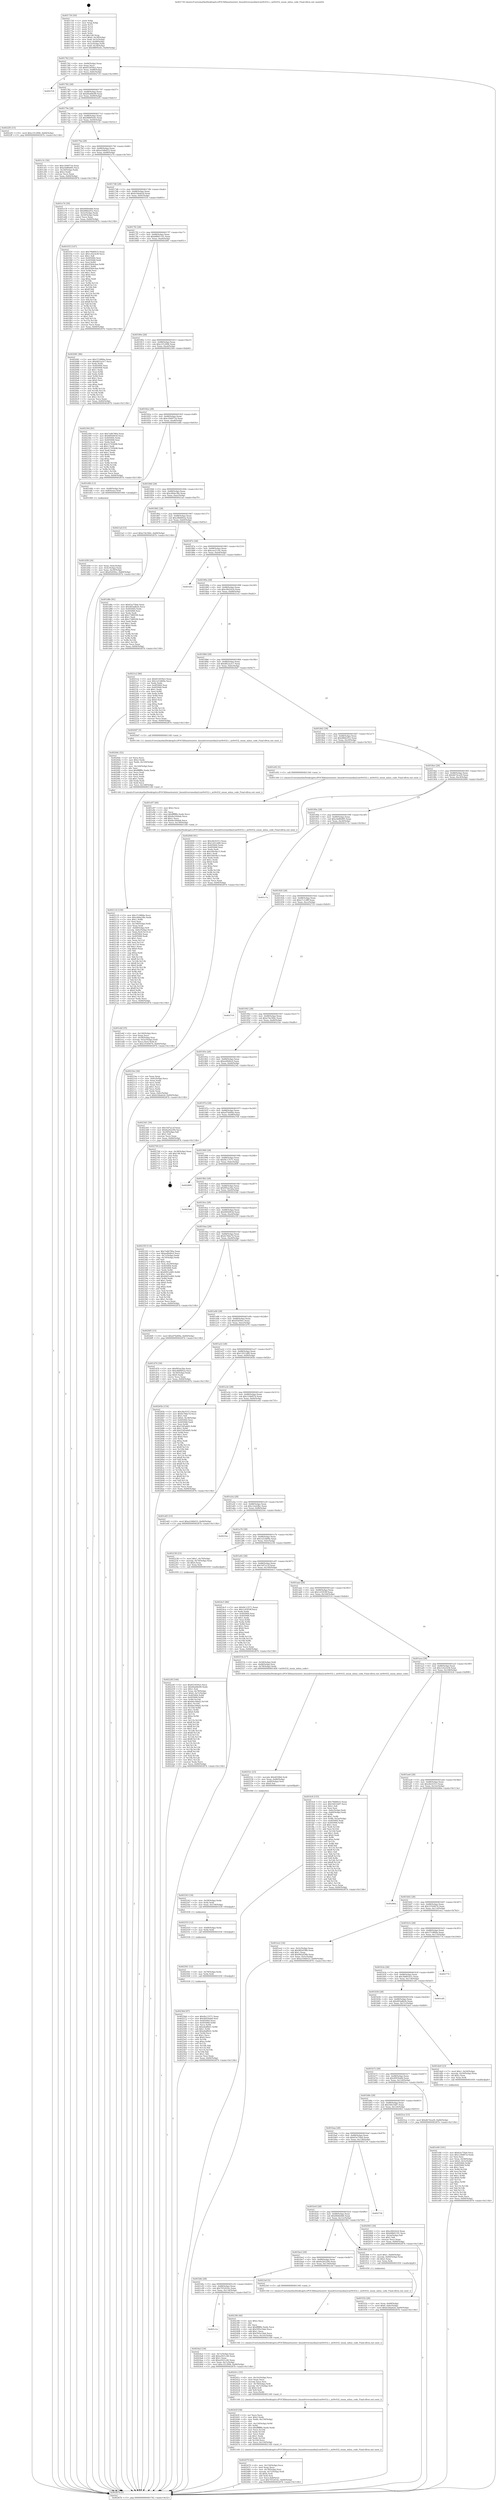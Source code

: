 digraph "0x401730" {
  label = "0x401730 (/mnt/c/Users/mathe/Desktop/tcc/POCII/binaries/extr_linuxdriversmediai2cmt9v032.c_mt9v032_enum_mbus_code_Final-ollvm.out::main(0))"
  labelloc = "t"
  node[shape=record]

  Entry [label="",width=0.3,height=0.3,shape=circle,fillcolor=black,style=filled]
  "0x401762" [label="{
     0x401762 [32]\l
     | [instrs]\l
     &nbsp;&nbsp;0x401762 \<+6\>: mov -0x84(%rbp),%eax\l
     &nbsp;&nbsp;0x401768 \<+2\>: mov %eax,%ecx\l
     &nbsp;&nbsp;0x40176a \<+6\>: sub $0x833459a3,%ecx\l
     &nbsp;&nbsp;0x401770 \<+6\>: mov %eax,-0x88(%rbp)\l
     &nbsp;&nbsp;0x401776 \<+6\>: mov %ecx,-0x8c(%rbp)\l
     &nbsp;&nbsp;0x40177c \<+6\>: je 00000000004027c9 \<main+0x1099\>\l
  }"]
  "0x4027c9" [label="{
     0x4027c9\l
  }", style=dashed]
  "0x401782" [label="{
     0x401782 [28]\l
     | [instrs]\l
     &nbsp;&nbsp;0x401782 \<+5\>: jmp 0000000000401787 \<main+0x57\>\l
     &nbsp;&nbsp;0x401787 \<+6\>: mov -0x88(%rbp),%eax\l
     &nbsp;&nbsp;0x40178d \<+5\>: sub $0x84a68e99,%eax\l
     &nbsp;&nbsp;0x401792 \<+6\>: mov %eax,-0x90(%rbp)\l
     &nbsp;&nbsp;0x401798 \<+6\>: je 00000000004022f5 \<main+0xbc5\>\l
  }"]
  Exit [label="",width=0.3,height=0.3,shape=circle,fillcolor=black,style=filled,peripheries=2]
  "0x4022f5" [label="{
     0x4022f5 [15]\l
     | [instrs]\l
     &nbsp;&nbsp;0x4022f5 \<+10\>: movl $0xc1f12906,-0x84(%rbp)\l
     &nbsp;&nbsp;0x4022ff \<+5\>: jmp 000000000040287b \<main+0x114b\>\l
  }"]
  "0x40179e" [label="{
     0x40179e [28]\l
     | [instrs]\l
     &nbsp;&nbsp;0x40179e \<+5\>: jmp 00000000004017a3 \<main+0x73\>\l
     &nbsp;&nbsp;0x4017a3 \<+6\>: mov -0x88(%rbp),%eax\l
     &nbsp;&nbsp;0x4017a9 \<+5\>: sub $0x98895e0c,%eax\l
     &nbsp;&nbsp;0x4017ae \<+6\>: mov %eax,-0x94(%rbp)\l
     &nbsp;&nbsp;0x4017b4 \<+6\>: je 0000000000401c5c \<main+0x52c\>\l
  }"]
  "0x40256d" [label="{
     0x40256d [97]\l
     | [instrs]\l
     &nbsp;&nbsp;0x40256d \<+5\>: mov $0xf4c13571,%eax\l
     &nbsp;&nbsp;0x402572 \<+5\>: mov $0x4f450a8d,%esi\l
     &nbsp;&nbsp;0x402577 \<+7\>: mov 0x405064,%ecx\l
     &nbsp;&nbsp;0x40257e \<+8\>: mov 0x405068,%r8d\l
     &nbsp;&nbsp;0x402586 \<+3\>: mov %ecx,%r9d\l
     &nbsp;&nbsp;0x402589 \<+7\>: sub $0xe6aff441,%r9d\l
     &nbsp;&nbsp;0x402590 \<+4\>: sub $0x1,%r9d\l
     &nbsp;&nbsp;0x402594 \<+7\>: add $0xe6aff441,%r9d\l
     &nbsp;&nbsp;0x40259b \<+4\>: imul %r9d,%ecx\l
     &nbsp;&nbsp;0x40259f \<+3\>: and $0x1,%ecx\l
     &nbsp;&nbsp;0x4025a2 \<+3\>: cmp $0x0,%ecx\l
     &nbsp;&nbsp;0x4025a5 \<+4\>: sete %r10b\l
     &nbsp;&nbsp;0x4025a9 \<+4\>: cmp $0xa,%r8d\l
     &nbsp;&nbsp;0x4025ad \<+4\>: setl %r11b\l
     &nbsp;&nbsp;0x4025b1 \<+3\>: mov %r10b,%bl\l
     &nbsp;&nbsp;0x4025b4 \<+3\>: and %r11b,%bl\l
     &nbsp;&nbsp;0x4025b7 \<+3\>: xor %r11b,%r10b\l
     &nbsp;&nbsp;0x4025ba \<+3\>: or %r10b,%bl\l
     &nbsp;&nbsp;0x4025bd \<+3\>: test $0x1,%bl\l
     &nbsp;&nbsp;0x4025c0 \<+3\>: cmovne %esi,%eax\l
     &nbsp;&nbsp;0x4025c3 \<+6\>: mov %eax,-0x84(%rbp)\l
     &nbsp;&nbsp;0x4025c9 \<+5\>: jmp 000000000040287b \<main+0x114b\>\l
  }"]
  "0x401c5c" [label="{
     0x401c5c [30]\l
     | [instrs]\l
     &nbsp;&nbsp;0x401c5c \<+5\>: mov $0xc2949716,%eax\l
     &nbsp;&nbsp;0x401c61 \<+5\>: mov $0xe4d80d95,%ecx\l
     &nbsp;&nbsp;0x401c66 \<+3\>: mov -0x34(%rbp),%edx\l
     &nbsp;&nbsp;0x401c69 \<+3\>: cmp $0x2,%edx\l
     &nbsp;&nbsp;0x401c6c \<+3\>: cmovne %ecx,%eax\l
     &nbsp;&nbsp;0x401c6f \<+6\>: mov %eax,-0x84(%rbp)\l
     &nbsp;&nbsp;0x401c75 \<+5\>: jmp 000000000040287b \<main+0x114b\>\l
  }"]
  "0x4017ba" [label="{
     0x4017ba [28]\l
     | [instrs]\l
     &nbsp;&nbsp;0x4017ba \<+5\>: jmp 00000000004017bf \<main+0x8f\>\l
     &nbsp;&nbsp;0x4017bf \<+6\>: mov -0x88(%rbp),%eax\l
     &nbsp;&nbsp;0x4017c5 \<+5\>: sub $0xa104b033,%eax\l
     &nbsp;&nbsp;0x4017ca \<+6\>: mov %eax,-0x98(%rbp)\l
     &nbsp;&nbsp;0x4017d0 \<+6\>: je 0000000000401e74 \<main+0x744\>\l
  }"]
  "0x40287b" [label="{
     0x40287b [5]\l
     | [instrs]\l
     &nbsp;&nbsp;0x40287b \<+5\>: jmp 0000000000401762 \<main+0x32\>\l
  }"]
  "0x401730" [label="{
     0x401730 [50]\l
     | [instrs]\l
     &nbsp;&nbsp;0x401730 \<+1\>: push %rbp\l
     &nbsp;&nbsp;0x401731 \<+3\>: mov %rsp,%rbp\l
     &nbsp;&nbsp;0x401734 \<+2\>: push %r15\l
     &nbsp;&nbsp;0x401736 \<+2\>: push %r14\l
     &nbsp;&nbsp;0x401738 \<+2\>: push %r13\l
     &nbsp;&nbsp;0x40173a \<+2\>: push %r12\l
     &nbsp;&nbsp;0x40173c \<+1\>: push %rbx\l
     &nbsp;&nbsp;0x40173d \<+7\>: sub $0x148,%rsp\l
     &nbsp;&nbsp;0x401744 \<+7\>: movl $0x0,-0x38(%rbp)\l
     &nbsp;&nbsp;0x40174b \<+3\>: mov %edi,-0x3c(%rbp)\l
     &nbsp;&nbsp;0x40174e \<+4\>: mov %rsi,-0x48(%rbp)\l
     &nbsp;&nbsp;0x401752 \<+3\>: mov -0x3c(%rbp),%edi\l
     &nbsp;&nbsp;0x401755 \<+3\>: mov %edi,-0x34(%rbp)\l
     &nbsp;&nbsp;0x401758 \<+10\>: movl $0x98895e0c,-0x84(%rbp)\l
  }"]
  "0x402561" [label="{
     0x402561 [12]\l
     | [instrs]\l
     &nbsp;&nbsp;0x402561 \<+4\>: mov -0x78(%rbp),%rdx\l
     &nbsp;&nbsp;0x402565 \<+3\>: mov %rdx,%rdi\l
     &nbsp;&nbsp;0x402568 \<+5\>: call 0000000000401030 \<free@plt\>\l
     | [calls]\l
     &nbsp;&nbsp;0x401030 \{1\} (unknown)\l
  }"]
  "0x401e74" [label="{
     0x401e74 [30]\l
     | [instrs]\l
     &nbsp;&nbsp;0x401e74 \<+5\>: mov $0x684fe066,%eax\l
     &nbsp;&nbsp;0x401e79 \<+5\>: mov $0xd8bb2f52,%ecx\l
     &nbsp;&nbsp;0x401e7e \<+3\>: mov -0x5c(%rbp),%edx\l
     &nbsp;&nbsp;0x401e81 \<+3\>: cmp -0x50(%rbp),%edx\l
     &nbsp;&nbsp;0x401e84 \<+3\>: cmovl %ecx,%eax\l
     &nbsp;&nbsp;0x401e87 \<+6\>: mov %eax,-0x84(%rbp)\l
     &nbsp;&nbsp;0x401e8d \<+5\>: jmp 000000000040287b \<main+0x114b\>\l
  }"]
  "0x4017d6" [label="{
     0x4017d6 [28]\l
     | [instrs]\l
     &nbsp;&nbsp;0x4017d6 \<+5\>: jmp 00000000004017db \<main+0xab\>\l
     &nbsp;&nbsp;0x4017db \<+6\>: mov -0x88(%rbp),%eax\l
     &nbsp;&nbsp;0x4017e1 \<+5\>: sub $0xb1bbab2d,%eax\l
     &nbsp;&nbsp;0x4017e6 \<+6\>: mov %eax,-0x9c(%rbp)\l
     &nbsp;&nbsp;0x4017ec \<+6\>: je 0000000000401f35 \<main+0x805\>\l
  }"]
  "0x402555" [label="{
     0x402555 [12]\l
     | [instrs]\l
     &nbsp;&nbsp;0x402555 \<+4\>: mov -0x68(%rbp),%rdx\l
     &nbsp;&nbsp;0x402559 \<+3\>: mov %rdx,%rdi\l
     &nbsp;&nbsp;0x40255c \<+5\>: call 0000000000401030 \<free@plt\>\l
     | [calls]\l
     &nbsp;&nbsp;0x401030 \{1\} (unknown)\l
  }"]
  "0x401f35" [label="{
     0x401f35 [147]\l
     | [instrs]\l
     &nbsp;&nbsp;0x401f35 \<+5\>: mov $0x79b8f433,%eax\l
     &nbsp;&nbsp;0x401f3a \<+5\>: mov $0x1c62cb38,%ecx\l
     &nbsp;&nbsp;0x401f3f \<+2\>: mov $0x1,%dl\l
     &nbsp;&nbsp;0x401f41 \<+7\>: mov 0x405064,%esi\l
     &nbsp;&nbsp;0x401f48 \<+7\>: mov 0x405068,%edi\l
     &nbsp;&nbsp;0x401f4f \<+3\>: mov %esi,%r8d\l
     &nbsp;&nbsp;0x401f52 \<+7\>: sub $0x95b9c4aa,%r8d\l
     &nbsp;&nbsp;0x401f59 \<+4\>: sub $0x1,%r8d\l
     &nbsp;&nbsp;0x401f5d \<+7\>: add $0x95b9c4aa,%r8d\l
     &nbsp;&nbsp;0x401f64 \<+4\>: imul %r8d,%esi\l
     &nbsp;&nbsp;0x401f68 \<+3\>: and $0x1,%esi\l
     &nbsp;&nbsp;0x401f6b \<+3\>: cmp $0x0,%esi\l
     &nbsp;&nbsp;0x401f6e \<+4\>: sete %r9b\l
     &nbsp;&nbsp;0x401f72 \<+3\>: cmp $0xa,%edi\l
     &nbsp;&nbsp;0x401f75 \<+4\>: setl %r10b\l
     &nbsp;&nbsp;0x401f79 \<+3\>: mov %r9b,%r11b\l
     &nbsp;&nbsp;0x401f7c \<+4\>: xor $0xff,%r11b\l
     &nbsp;&nbsp;0x401f80 \<+3\>: mov %r10b,%bl\l
     &nbsp;&nbsp;0x401f83 \<+3\>: xor $0xff,%bl\l
     &nbsp;&nbsp;0x401f86 \<+3\>: xor $0x1,%dl\l
     &nbsp;&nbsp;0x401f89 \<+3\>: mov %r11b,%r14b\l
     &nbsp;&nbsp;0x401f8c \<+4\>: and $0xff,%r14b\l
     &nbsp;&nbsp;0x401f90 \<+3\>: and %dl,%r9b\l
     &nbsp;&nbsp;0x401f93 \<+3\>: mov %bl,%r15b\l
     &nbsp;&nbsp;0x401f96 \<+4\>: and $0xff,%r15b\l
     &nbsp;&nbsp;0x401f9a \<+3\>: and %dl,%r10b\l
     &nbsp;&nbsp;0x401f9d \<+3\>: or %r9b,%r14b\l
     &nbsp;&nbsp;0x401fa0 \<+3\>: or %r10b,%r15b\l
     &nbsp;&nbsp;0x401fa3 \<+3\>: xor %r15b,%r14b\l
     &nbsp;&nbsp;0x401fa6 \<+3\>: or %bl,%r11b\l
     &nbsp;&nbsp;0x401fa9 \<+4\>: xor $0xff,%r11b\l
     &nbsp;&nbsp;0x401fad \<+3\>: or $0x1,%dl\l
     &nbsp;&nbsp;0x401fb0 \<+3\>: and %dl,%r11b\l
     &nbsp;&nbsp;0x401fb3 \<+3\>: or %r11b,%r14b\l
     &nbsp;&nbsp;0x401fb6 \<+4\>: test $0x1,%r14b\l
     &nbsp;&nbsp;0x401fba \<+3\>: cmovne %ecx,%eax\l
     &nbsp;&nbsp;0x401fbd \<+6\>: mov %eax,-0x84(%rbp)\l
     &nbsp;&nbsp;0x401fc3 \<+5\>: jmp 000000000040287b \<main+0x114b\>\l
  }"]
  "0x4017f2" [label="{
     0x4017f2 [28]\l
     | [instrs]\l
     &nbsp;&nbsp;0x4017f2 \<+5\>: jmp 00000000004017f7 \<main+0xc7\>\l
     &nbsp;&nbsp;0x4017f7 \<+6\>: mov -0x88(%rbp),%eax\l
     &nbsp;&nbsp;0x4017fd \<+5\>: sub $0xb88d1191,%eax\l
     &nbsp;&nbsp;0x401802 \<+6\>: mov %eax,-0xa0(%rbp)\l
     &nbsp;&nbsp;0x401808 \<+6\>: je 0000000000402081 \<main+0x951\>\l
  }"]
  "0x402543" [label="{
     0x402543 [18]\l
     | [instrs]\l
     &nbsp;&nbsp;0x402543 \<+4\>: mov -0x58(%rbp),%rdx\l
     &nbsp;&nbsp;0x402547 \<+3\>: mov %rdx,%rdi\l
     &nbsp;&nbsp;0x40254a \<+6\>: mov %eax,-0x158(%rbp)\l
     &nbsp;&nbsp;0x402550 \<+5\>: call 0000000000401030 \<free@plt\>\l
     | [calls]\l
     &nbsp;&nbsp;0x401030 \{1\} (unknown)\l
  }"]
  "0x402081" [label="{
     0x402081 [86]\l
     | [instrs]\l
     &nbsp;&nbsp;0x402081 \<+5\>: mov $0x37c98fda,%eax\l
     &nbsp;&nbsp;0x402086 \<+5\>: mov $0xd822a3c7,%ecx\l
     &nbsp;&nbsp;0x40208b \<+2\>: xor %edx,%edx\l
     &nbsp;&nbsp;0x40208d \<+7\>: mov 0x405064,%esi\l
     &nbsp;&nbsp;0x402094 \<+7\>: mov 0x405068,%edi\l
     &nbsp;&nbsp;0x40209b \<+3\>: sub $0x1,%edx\l
     &nbsp;&nbsp;0x40209e \<+3\>: mov %esi,%r8d\l
     &nbsp;&nbsp;0x4020a1 \<+3\>: add %edx,%r8d\l
     &nbsp;&nbsp;0x4020a4 \<+4\>: imul %r8d,%esi\l
     &nbsp;&nbsp;0x4020a8 \<+3\>: and $0x1,%esi\l
     &nbsp;&nbsp;0x4020ab \<+3\>: cmp $0x0,%esi\l
     &nbsp;&nbsp;0x4020ae \<+4\>: sete %r9b\l
     &nbsp;&nbsp;0x4020b2 \<+3\>: cmp $0xa,%edi\l
     &nbsp;&nbsp;0x4020b5 \<+4\>: setl %r10b\l
     &nbsp;&nbsp;0x4020b9 \<+3\>: mov %r9b,%r11b\l
     &nbsp;&nbsp;0x4020bc \<+3\>: and %r10b,%r11b\l
     &nbsp;&nbsp;0x4020bf \<+3\>: xor %r10b,%r9b\l
     &nbsp;&nbsp;0x4020c2 \<+3\>: or %r9b,%r11b\l
     &nbsp;&nbsp;0x4020c5 \<+4\>: test $0x1,%r11b\l
     &nbsp;&nbsp;0x4020c9 \<+3\>: cmovne %ecx,%eax\l
     &nbsp;&nbsp;0x4020cc \<+6\>: mov %eax,-0x84(%rbp)\l
     &nbsp;&nbsp;0x4020d2 \<+5\>: jmp 000000000040287b \<main+0x114b\>\l
  }"]
  "0x40180e" [label="{
     0x40180e [28]\l
     | [instrs]\l
     &nbsp;&nbsp;0x40180e \<+5\>: jmp 0000000000401813 \<main+0xe3\>\l
     &nbsp;&nbsp;0x401813 \<+6\>: mov -0x88(%rbp),%eax\l
     &nbsp;&nbsp;0x401819 \<+5\>: sub $0xc1f12906,%eax\l
     &nbsp;&nbsp;0x40181e \<+6\>: mov %eax,-0xa4(%rbp)\l
     &nbsp;&nbsp;0x401824 \<+6\>: je 0000000000402304 \<main+0xbd4\>\l
  }"]
  "0x40252c" [label="{
     0x40252c [23]\l
     | [instrs]\l
     &nbsp;&nbsp;0x40252c \<+10\>: movabs $0x4030b6,%rdi\l
     &nbsp;&nbsp;0x402536 \<+3\>: mov %eax,-0x80(%rbp)\l
     &nbsp;&nbsp;0x402539 \<+3\>: mov -0x80(%rbp),%esi\l
     &nbsp;&nbsp;0x40253c \<+2\>: mov $0x0,%al\l
     &nbsp;&nbsp;0x40253e \<+5\>: call 0000000000401040 \<printf@plt\>\l
     | [calls]\l
     &nbsp;&nbsp;0x401040 \{1\} (unknown)\l
  }"]
  "0x402304" [label="{
     0x402304 [91]\l
     | [instrs]\l
     &nbsp;&nbsp;0x402304 \<+5\>: mov $0x7edb780a,%eax\l
     &nbsp;&nbsp;0x402309 \<+5\>: mov $0xfd04d93d,%ecx\l
     &nbsp;&nbsp;0x40230e \<+7\>: mov 0x405064,%edx\l
     &nbsp;&nbsp;0x402315 \<+7\>: mov 0x405068,%esi\l
     &nbsp;&nbsp;0x40231c \<+2\>: mov %edx,%edi\l
     &nbsp;&nbsp;0x40231e \<+6\>: sub $0x12745b98,%edi\l
     &nbsp;&nbsp;0x402324 \<+3\>: sub $0x1,%edi\l
     &nbsp;&nbsp;0x402327 \<+6\>: add $0x12745b98,%edi\l
     &nbsp;&nbsp;0x40232d \<+3\>: imul %edi,%edx\l
     &nbsp;&nbsp;0x402330 \<+3\>: and $0x1,%edx\l
     &nbsp;&nbsp;0x402333 \<+3\>: cmp $0x0,%edx\l
     &nbsp;&nbsp;0x402336 \<+4\>: sete %r8b\l
     &nbsp;&nbsp;0x40233a \<+3\>: cmp $0xa,%esi\l
     &nbsp;&nbsp;0x40233d \<+4\>: setl %r9b\l
     &nbsp;&nbsp;0x402341 \<+3\>: mov %r8b,%r10b\l
     &nbsp;&nbsp;0x402344 \<+3\>: and %r9b,%r10b\l
     &nbsp;&nbsp;0x402347 \<+3\>: xor %r9b,%r8b\l
     &nbsp;&nbsp;0x40234a \<+3\>: or %r8b,%r10b\l
     &nbsp;&nbsp;0x40234d \<+4\>: test $0x1,%r10b\l
     &nbsp;&nbsp;0x402351 \<+3\>: cmovne %ecx,%eax\l
     &nbsp;&nbsp;0x402354 \<+6\>: mov %eax,-0x84(%rbp)\l
     &nbsp;&nbsp;0x40235a \<+5\>: jmp 000000000040287b \<main+0x114b\>\l
  }"]
  "0x40182a" [label="{
     0x40182a [28]\l
     | [instrs]\l
     &nbsp;&nbsp;0x40182a \<+5\>: jmp 000000000040182f \<main+0xff\>\l
     &nbsp;&nbsp;0x40182f \<+6\>: mov -0x88(%rbp),%eax\l
     &nbsp;&nbsp;0x401835 \<+5\>: sub $0xc2949716,%eax\l
     &nbsp;&nbsp;0x40183a \<+6\>: mov %eax,-0xa8(%rbp)\l
     &nbsp;&nbsp;0x401840 \<+6\>: je 0000000000401d4b \<main+0x61b\>\l
  }"]
  "0x401c1a" [label="{
     0x401c1a\l
  }", style=dashed]
  "0x401d4b" [label="{
     0x401d4b [13]\l
     | [instrs]\l
     &nbsp;&nbsp;0x401d4b \<+4\>: mov -0x48(%rbp),%rax\l
     &nbsp;&nbsp;0x401d4f \<+4\>: mov 0x8(%rax),%rdi\l
     &nbsp;&nbsp;0x401d53 \<+5\>: call 0000000000401060 \<atoi@plt\>\l
     | [calls]\l
     &nbsp;&nbsp;0x401060 \{1\} (unknown)\l
  }"]
  "0x401846" [label="{
     0x401846 [28]\l
     | [instrs]\l
     &nbsp;&nbsp;0x401846 \<+5\>: jmp 000000000040184b \<main+0x11b\>\l
     &nbsp;&nbsp;0x40184b \<+6\>: mov -0x88(%rbp),%eax\l
     &nbsp;&nbsp;0x401851 \<+5\>: sub $0xc6bbe38e,%eax\l
     &nbsp;&nbsp;0x401856 \<+6\>: mov %eax,-0xac(%rbp)\l
     &nbsp;&nbsp;0x40185c \<+6\>: je 00000000004021af \<main+0xa7f\>\l
  }"]
  "0x401d58" [label="{
     0x401d58 [24]\l
     | [instrs]\l
     &nbsp;&nbsp;0x401d58 \<+3\>: mov %eax,-0x4c(%rbp)\l
     &nbsp;&nbsp;0x401d5b \<+3\>: mov -0x4c(%rbp),%eax\l
     &nbsp;&nbsp;0x401d5e \<+3\>: mov %eax,-0x30(%rbp)\l
     &nbsp;&nbsp;0x401d61 \<+10\>: movl $0xd5d59ec,-0x84(%rbp)\l
     &nbsp;&nbsp;0x401d6b \<+5\>: jmp 000000000040287b \<main+0x114b\>\l
  }"]
  "0x4024a3" [label="{
     0x4024a3 [34]\l
     | [instrs]\l
     &nbsp;&nbsp;0x4024a3 \<+3\>: mov -0x7c(%rbp),%eax\l
     &nbsp;&nbsp;0x4024a6 \<+5\>: add $0xa2921c46,%eax\l
     &nbsp;&nbsp;0x4024ab \<+3\>: add $0x1,%eax\l
     &nbsp;&nbsp;0x4024ae \<+5\>: sub $0xa2921c46,%eax\l
     &nbsp;&nbsp;0x4024b3 \<+3\>: mov %eax,-0x7c(%rbp)\l
     &nbsp;&nbsp;0x4024b6 \<+10\>: movl $0xc1f12906,-0x84(%rbp)\l
     &nbsp;&nbsp;0x4024c0 \<+5\>: jmp 000000000040287b \<main+0x114b\>\l
  }"]
  "0x4021af" [label="{
     0x4021af [15]\l
     | [instrs]\l
     &nbsp;&nbsp;0x4021af \<+10\>: movl $0xe7dc584c,-0x84(%rbp)\l
     &nbsp;&nbsp;0x4021b9 \<+5\>: jmp 000000000040287b \<main+0x114b\>\l
  }"]
  "0x401862" [label="{
     0x401862 [28]\l
     | [instrs]\l
     &nbsp;&nbsp;0x401862 \<+5\>: jmp 0000000000401867 \<main+0x137\>\l
     &nbsp;&nbsp;0x401867 \<+6\>: mov -0x88(%rbp),%eax\l
     &nbsp;&nbsp;0x40186d \<+5\>: sub $0xc8b6602a,%eax\l
     &nbsp;&nbsp;0x401872 \<+6\>: mov %eax,-0xb0(%rbp)\l
     &nbsp;&nbsp;0x401878 \<+6\>: je 0000000000401d8e \<main+0x65e\>\l
  }"]
  "0x402479" [label="{
     0x402479 [42]\l
     | [instrs]\l
     &nbsp;&nbsp;0x402479 \<+6\>: mov -0x154(%rbp),%ecx\l
     &nbsp;&nbsp;0x40247f \<+3\>: imul %eax,%ecx\l
     &nbsp;&nbsp;0x402482 \<+4\>: mov -0x78(%rbp),%rsi\l
     &nbsp;&nbsp;0x402486 \<+4\>: movslq -0x7c(%rbp),%rdi\l
     &nbsp;&nbsp;0x40248a \<+4\>: shl $0x4,%rdi\l
     &nbsp;&nbsp;0x40248e \<+3\>: add %rdi,%rsi\l
     &nbsp;&nbsp;0x402491 \<+3\>: mov %ecx,0x8(%rsi)\l
     &nbsp;&nbsp;0x402494 \<+10\>: movl $0x7052016c,-0x84(%rbp)\l
     &nbsp;&nbsp;0x40249e \<+5\>: jmp 000000000040287b \<main+0x114b\>\l
  }"]
  "0x401d8e" [label="{
     0x401d8e [91]\l
     | [instrs]\l
     &nbsp;&nbsp;0x401d8e \<+5\>: mov $0x63a75fa0,%eax\l
     &nbsp;&nbsp;0x401d93 \<+5\>: mov $0x483adb2b,%ecx\l
     &nbsp;&nbsp;0x401d98 \<+7\>: mov 0x405064,%edx\l
     &nbsp;&nbsp;0x401d9f \<+7\>: mov 0x405068,%esi\l
     &nbsp;&nbsp;0x401da6 \<+2\>: mov %edx,%edi\l
     &nbsp;&nbsp;0x401da8 \<+6\>: add $0x17d893f4,%edi\l
     &nbsp;&nbsp;0x401dae \<+3\>: sub $0x1,%edi\l
     &nbsp;&nbsp;0x401db1 \<+6\>: sub $0x17d893f4,%edi\l
     &nbsp;&nbsp;0x401db7 \<+3\>: imul %edi,%edx\l
     &nbsp;&nbsp;0x401dba \<+3\>: and $0x1,%edx\l
     &nbsp;&nbsp;0x401dbd \<+3\>: cmp $0x0,%edx\l
     &nbsp;&nbsp;0x401dc0 \<+4\>: sete %r8b\l
     &nbsp;&nbsp;0x401dc4 \<+3\>: cmp $0xa,%esi\l
     &nbsp;&nbsp;0x401dc7 \<+4\>: setl %r9b\l
     &nbsp;&nbsp;0x401dcb \<+3\>: mov %r8b,%r10b\l
     &nbsp;&nbsp;0x401dce \<+3\>: and %r9b,%r10b\l
     &nbsp;&nbsp;0x401dd1 \<+3\>: xor %r9b,%r8b\l
     &nbsp;&nbsp;0x401dd4 \<+3\>: or %r8b,%r10b\l
     &nbsp;&nbsp;0x401dd7 \<+4\>: test $0x1,%r10b\l
     &nbsp;&nbsp;0x401ddb \<+3\>: cmovne %ecx,%eax\l
     &nbsp;&nbsp;0x401dde \<+6\>: mov %eax,-0x84(%rbp)\l
     &nbsp;&nbsp;0x401de4 \<+5\>: jmp 000000000040287b \<main+0x114b\>\l
  }"]
  "0x40187e" [label="{
     0x40187e [28]\l
     | [instrs]\l
     &nbsp;&nbsp;0x40187e \<+5\>: jmp 0000000000401883 \<main+0x153\>\l
     &nbsp;&nbsp;0x401883 \<+6\>: mov -0x88(%rbp),%eax\l
     &nbsp;&nbsp;0x401889 \<+5\>: sub $0xcee2116c,%eax\l
     &nbsp;&nbsp;0x40188e \<+6\>: mov %eax,-0xb4(%rbp)\l
     &nbsp;&nbsp;0x401894 \<+6\>: je 0000000000401d3c \<main+0x60c\>\l
  }"]
  "0x40243f" [label="{
     0x40243f [58]\l
     | [instrs]\l
     &nbsp;&nbsp;0x40243f \<+2\>: xor %ecx,%ecx\l
     &nbsp;&nbsp;0x402441 \<+5\>: mov $0x2,%edx\l
     &nbsp;&nbsp;0x402446 \<+6\>: mov %edx,-0x150(%rbp)\l
     &nbsp;&nbsp;0x40244c \<+1\>: cltd\l
     &nbsp;&nbsp;0x40244d \<+7\>: mov -0x150(%rbp),%r9d\l
     &nbsp;&nbsp;0x402454 \<+3\>: idiv %r9d\l
     &nbsp;&nbsp;0x402457 \<+6\>: imul $0xfffffffe,%edx,%edx\l
     &nbsp;&nbsp;0x40245d \<+3\>: mov %ecx,%r10d\l
     &nbsp;&nbsp;0x402460 \<+3\>: sub %edx,%r10d\l
     &nbsp;&nbsp;0x402463 \<+2\>: mov %ecx,%edx\l
     &nbsp;&nbsp;0x402465 \<+3\>: sub $0x1,%edx\l
     &nbsp;&nbsp;0x402468 \<+3\>: add %edx,%r10d\l
     &nbsp;&nbsp;0x40246b \<+3\>: sub %r10d,%ecx\l
     &nbsp;&nbsp;0x40246e \<+6\>: mov %ecx,-0x154(%rbp)\l
     &nbsp;&nbsp;0x402474 \<+5\>: call 0000000000401160 \<next_i\>\l
     | [calls]\l
     &nbsp;&nbsp;0x401160 \{1\} (/mnt/c/Users/mathe/Desktop/tcc/POCII/binaries/extr_linuxdriversmediai2cmt9v032.c_mt9v032_enum_mbus_code_Final-ollvm.out::next_i)\l
  }"]
  "0x401d3c" [label="{
     0x401d3c\l
  }", style=dashed]
  "0x40189a" [label="{
     0x40189a [28]\l
     | [instrs]\l
     &nbsp;&nbsp;0x40189a \<+5\>: jmp 000000000040189f \<main+0x16f\>\l
     &nbsp;&nbsp;0x40189f \<+6\>: mov -0x88(%rbp),%eax\l
     &nbsp;&nbsp;0x4018a5 \<+5\>: sub $0xcf402424,%eax\l
     &nbsp;&nbsp;0x4018aa \<+6\>: mov %eax,-0xb8(%rbp)\l
     &nbsp;&nbsp;0x4018b0 \<+6\>: je 00000000004021e2 \<main+0xab2\>\l
  }"]
  "0x40241c" [label="{
     0x40241c [35]\l
     | [instrs]\l
     &nbsp;&nbsp;0x40241c \<+6\>: mov -0x14c(%rbp),%ecx\l
     &nbsp;&nbsp;0x402422 \<+3\>: imul %eax,%ecx\l
     &nbsp;&nbsp;0x402425 \<+3\>: movslq %ecx,%rsi\l
     &nbsp;&nbsp;0x402428 \<+4\>: mov -0x78(%rbp),%rdi\l
     &nbsp;&nbsp;0x40242c \<+4\>: movslq -0x7c(%rbp),%r8\l
     &nbsp;&nbsp;0x402430 \<+4\>: shl $0x4,%r8\l
     &nbsp;&nbsp;0x402434 \<+3\>: add %r8,%rdi\l
     &nbsp;&nbsp;0x402437 \<+3\>: mov %rsi,(%rdi)\l
     &nbsp;&nbsp;0x40243a \<+5\>: call 0000000000401160 \<next_i\>\l
     | [calls]\l
     &nbsp;&nbsp;0x401160 \{1\} (/mnt/c/Users/mathe/Desktop/tcc/POCII/binaries/extr_linuxdriversmediai2cmt9v032.c_mt9v032_enum_mbus_code_Final-ollvm.out::next_i)\l
  }"]
  "0x4021e2" [label="{
     0x4021e2 [86]\l
     | [instrs]\l
     &nbsp;&nbsp;0x4021e2 \<+5\>: mov $0x833459a3,%eax\l
     &nbsp;&nbsp;0x4021e7 \<+5\>: mov $0x1a53d09a,%ecx\l
     &nbsp;&nbsp;0x4021ec \<+2\>: xor %edx,%edx\l
     &nbsp;&nbsp;0x4021ee \<+7\>: mov 0x405064,%esi\l
     &nbsp;&nbsp;0x4021f5 \<+7\>: mov 0x405068,%edi\l
     &nbsp;&nbsp;0x4021fc \<+3\>: sub $0x1,%edx\l
     &nbsp;&nbsp;0x4021ff \<+3\>: mov %esi,%r8d\l
     &nbsp;&nbsp;0x402202 \<+3\>: add %edx,%r8d\l
     &nbsp;&nbsp;0x402205 \<+4\>: imul %r8d,%esi\l
     &nbsp;&nbsp;0x402209 \<+3\>: and $0x1,%esi\l
     &nbsp;&nbsp;0x40220c \<+3\>: cmp $0x0,%esi\l
     &nbsp;&nbsp;0x40220f \<+4\>: sete %r9b\l
     &nbsp;&nbsp;0x402213 \<+3\>: cmp $0xa,%edi\l
     &nbsp;&nbsp;0x402216 \<+4\>: setl %r10b\l
     &nbsp;&nbsp;0x40221a \<+3\>: mov %r9b,%r11b\l
     &nbsp;&nbsp;0x40221d \<+3\>: and %r10b,%r11b\l
     &nbsp;&nbsp;0x402220 \<+3\>: xor %r10b,%r9b\l
     &nbsp;&nbsp;0x402223 \<+3\>: or %r9b,%r11b\l
     &nbsp;&nbsp;0x402226 \<+4\>: test $0x1,%r11b\l
     &nbsp;&nbsp;0x40222a \<+3\>: cmovne %ecx,%eax\l
     &nbsp;&nbsp;0x40222d \<+6\>: mov %eax,-0x84(%rbp)\l
     &nbsp;&nbsp;0x402233 \<+5\>: jmp 000000000040287b \<main+0x114b\>\l
  }"]
  "0x4018b6" [label="{
     0x4018b6 [28]\l
     | [instrs]\l
     &nbsp;&nbsp;0x4018b6 \<+5\>: jmp 00000000004018bb \<main+0x18b\>\l
     &nbsp;&nbsp;0x4018bb \<+6\>: mov -0x88(%rbp),%eax\l
     &nbsp;&nbsp;0x4018c1 \<+5\>: sub $0xd822a3c7,%eax\l
     &nbsp;&nbsp;0x4018c6 \<+6\>: mov %eax,-0xbc(%rbp)\l
     &nbsp;&nbsp;0x4018cc \<+6\>: je 00000000004020d7 \<main+0x9a7\>\l
  }"]
  "0x4023f4" [label="{
     0x4023f4 [40]\l
     | [instrs]\l
     &nbsp;&nbsp;0x4023f4 \<+5\>: mov $0x2,%ecx\l
     &nbsp;&nbsp;0x4023f9 \<+1\>: cltd\l
     &nbsp;&nbsp;0x4023fa \<+2\>: idiv %ecx\l
     &nbsp;&nbsp;0x4023fc \<+6\>: imul $0xfffffffe,%edx,%ecx\l
     &nbsp;&nbsp;0x402402 \<+6\>: sub $0x595e19ab,%ecx\l
     &nbsp;&nbsp;0x402408 \<+3\>: add $0x1,%ecx\l
     &nbsp;&nbsp;0x40240b \<+6\>: add $0x595e19ab,%ecx\l
     &nbsp;&nbsp;0x402411 \<+6\>: mov %ecx,-0x14c(%rbp)\l
     &nbsp;&nbsp;0x402417 \<+5\>: call 0000000000401160 \<next_i\>\l
     | [calls]\l
     &nbsp;&nbsp;0x401160 \{1\} (/mnt/c/Users/mathe/Desktop/tcc/POCII/binaries/extr_linuxdriversmediai2cmt9v032.c_mt9v032_enum_mbus_code_Final-ollvm.out::next_i)\l
  }"]
  "0x4020d7" [label="{
     0x4020d7 [5]\l
     | [instrs]\l
     &nbsp;&nbsp;0x4020d7 \<+5\>: call 0000000000401160 \<next_i\>\l
     | [calls]\l
     &nbsp;&nbsp;0x401160 \{1\} (/mnt/c/Users/mathe/Desktop/tcc/POCII/binaries/extr_linuxdriversmediai2cmt9v032.c_mt9v032_enum_mbus_code_Final-ollvm.out::next_i)\l
  }"]
  "0x4018d2" [label="{
     0x4018d2 [28]\l
     | [instrs]\l
     &nbsp;&nbsp;0x4018d2 \<+5\>: jmp 00000000004018d7 \<main+0x1a7\>\l
     &nbsp;&nbsp;0x4018d7 \<+6\>: mov -0x88(%rbp),%eax\l
     &nbsp;&nbsp;0x4018dd \<+5\>: sub $0xd8bb2f52,%eax\l
     &nbsp;&nbsp;0x4018e2 \<+6\>: mov %eax,-0xc0(%rbp)\l
     &nbsp;&nbsp;0x4018e8 \<+6\>: je 0000000000401e92 \<main+0x762\>\l
  }"]
  "0x401bfe" [label="{
     0x401bfe [28]\l
     | [instrs]\l
     &nbsp;&nbsp;0x401bfe \<+5\>: jmp 0000000000401c03 \<main+0x4d3\>\l
     &nbsp;&nbsp;0x401c03 \<+6\>: mov -0x88(%rbp),%eax\l
     &nbsp;&nbsp;0x401c09 \<+5\>: sub $0x7052016c,%eax\l
     &nbsp;&nbsp;0x401c0e \<+6\>: mov %eax,-0x134(%rbp)\l
     &nbsp;&nbsp;0x401c14 \<+6\>: je 00000000004024a3 \<main+0xd73\>\l
  }"]
  "0x401e92" [label="{
     0x401e92 [5]\l
     | [instrs]\l
     &nbsp;&nbsp;0x401e92 \<+5\>: call 0000000000401160 \<next_i\>\l
     | [calls]\l
     &nbsp;&nbsp;0x401160 \{1\} (/mnt/c/Users/mathe/Desktop/tcc/POCII/binaries/extr_linuxdriversmediai2cmt9v032.c_mt9v032_enum_mbus_code_Final-ollvm.out::next_i)\l
  }"]
  "0x4018ee" [label="{
     0x4018ee [28]\l
     | [instrs]\l
     &nbsp;&nbsp;0x4018ee \<+5\>: jmp 00000000004018f3 \<main+0x1c3\>\l
     &nbsp;&nbsp;0x4018f3 \<+6\>: mov -0x88(%rbp),%eax\l
     &nbsp;&nbsp;0x4018f9 \<+5\>: sub $0xdb74ca29,%eax\l
     &nbsp;&nbsp;0x4018fe \<+6\>: mov %eax,-0xc4(%rbp)\l
     &nbsp;&nbsp;0x401904 \<+6\>: je 0000000000402600 \<main+0xed0\>\l
  }"]
  "0x4023ef" [label="{
     0x4023ef [5]\l
     | [instrs]\l
     &nbsp;&nbsp;0x4023ef \<+5\>: call 0000000000401160 \<next_i\>\l
     | [calls]\l
     &nbsp;&nbsp;0x401160 \{1\} (/mnt/c/Users/mathe/Desktop/tcc/POCII/binaries/extr_linuxdriversmediai2cmt9v032.c_mt9v032_enum_mbus_code_Final-ollvm.out::next_i)\l
  }"]
  "0x402600" [label="{
     0x402600 [91]\l
     | [instrs]\l
     &nbsp;&nbsp;0x402600 \<+5\>: mov $0x28c01f13,%eax\l
     &nbsp;&nbsp;0x402605 \<+5\>: mov $0x12012df0,%ecx\l
     &nbsp;&nbsp;0x40260a \<+7\>: mov 0x405064,%edx\l
     &nbsp;&nbsp;0x402611 \<+7\>: mov 0x405068,%esi\l
     &nbsp;&nbsp;0x402618 \<+2\>: mov %edx,%edi\l
     &nbsp;&nbsp;0x40261a \<+6\>: sub $0x540c8a13,%edi\l
     &nbsp;&nbsp;0x402620 \<+3\>: sub $0x1,%edi\l
     &nbsp;&nbsp;0x402623 \<+6\>: add $0x540c8a13,%edi\l
     &nbsp;&nbsp;0x402629 \<+3\>: imul %edi,%edx\l
     &nbsp;&nbsp;0x40262c \<+3\>: and $0x1,%edx\l
     &nbsp;&nbsp;0x40262f \<+3\>: cmp $0x0,%edx\l
     &nbsp;&nbsp;0x402632 \<+4\>: sete %r8b\l
     &nbsp;&nbsp;0x402636 \<+3\>: cmp $0xa,%esi\l
     &nbsp;&nbsp;0x402639 \<+4\>: setl %r9b\l
     &nbsp;&nbsp;0x40263d \<+3\>: mov %r8b,%r10b\l
     &nbsp;&nbsp;0x402640 \<+3\>: and %r9b,%r10b\l
     &nbsp;&nbsp;0x402643 \<+3\>: xor %r9b,%r8b\l
     &nbsp;&nbsp;0x402646 \<+3\>: or %r8b,%r10b\l
     &nbsp;&nbsp;0x402649 \<+4\>: test $0x1,%r10b\l
     &nbsp;&nbsp;0x40264d \<+3\>: cmovne %ecx,%eax\l
     &nbsp;&nbsp;0x402650 \<+6\>: mov %eax,-0x84(%rbp)\l
     &nbsp;&nbsp;0x402656 \<+5\>: jmp 000000000040287b \<main+0x114b\>\l
  }"]
  "0x40190a" [label="{
     0x40190a [28]\l
     | [instrs]\l
     &nbsp;&nbsp;0x40190a \<+5\>: jmp 000000000040190f \<main+0x1df\>\l
     &nbsp;&nbsp;0x40190f \<+6\>: mov -0x88(%rbp),%eax\l
     &nbsp;&nbsp;0x401915 \<+5\>: sub $0xe4d80d95,%eax\l
     &nbsp;&nbsp;0x40191a \<+6\>: mov %eax,-0xc8(%rbp)\l
     &nbsp;&nbsp;0x401920 \<+6\>: je 0000000000401c7a \<main+0x54a\>\l
  }"]
  "0x40224f" [label="{
     0x40224f [166]\l
     | [instrs]\l
     &nbsp;&nbsp;0x40224f \<+5\>: mov $0x833459a3,%ecx\l
     &nbsp;&nbsp;0x402254 \<+5\>: mov $0x84a68e99,%edx\l
     &nbsp;&nbsp;0x402259 \<+3\>: mov $0x1,%sil\l
     &nbsp;&nbsp;0x40225c \<+4\>: mov %rax,-0x78(%rbp)\l
     &nbsp;&nbsp;0x402260 \<+7\>: movl $0x0,-0x7c(%rbp)\l
     &nbsp;&nbsp;0x402267 \<+8\>: mov 0x405064,%r8d\l
     &nbsp;&nbsp;0x40226f \<+8\>: mov 0x405068,%r9d\l
     &nbsp;&nbsp;0x402277 \<+3\>: mov %r8d,%r10d\l
     &nbsp;&nbsp;0x40227a \<+7\>: add $0x8ee30bd2,%r10d\l
     &nbsp;&nbsp;0x402281 \<+4\>: sub $0x1,%r10d\l
     &nbsp;&nbsp;0x402285 \<+7\>: sub $0x8ee30bd2,%r10d\l
     &nbsp;&nbsp;0x40228c \<+4\>: imul %r10d,%r8d\l
     &nbsp;&nbsp;0x402290 \<+4\>: and $0x1,%r8d\l
     &nbsp;&nbsp;0x402294 \<+4\>: cmp $0x0,%r8d\l
     &nbsp;&nbsp;0x402298 \<+4\>: sete %r11b\l
     &nbsp;&nbsp;0x40229c \<+4\>: cmp $0xa,%r9d\l
     &nbsp;&nbsp;0x4022a0 \<+3\>: setl %bl\l
     &nbsp;&nbsp;0x4022a3 \<+3\>: mov %r11b,%r14b\l
     &nbsp;&nbsp;0x4022a6 \<+4\>: xor $0xff,%r14b\l
     &nbsp;&nbsp;0x4022aa \<+3\>: mov %bl,%r15b\l
     &nbsp;&nbsp;0x4022ad \<+4\>: xor $0xff,%r15b\l
     &nbsp;&nbsp;0x4022b1 \<+4\>: xor $0x1,%sil\l
     &nbsp;&nbsp;0x4022b5 \<+3\>: mov %r14b,%r12b\l
     &nbsp;&nbsp;0x4022b8 \<+4\>: and $0xff,%r12b\l
     &nbsp;&nbsp;0x4022bc \<+3\>: and %sil,%r11b\l
     &nbsp;&nbsp;0x4022bf \<+3\>: mov %r15b,%r13b\l
     &nbsp;&nbsp;0x4022c2 \<+4\>: and $0xff,%r13b\l
     &nbsp;&nbsp;0x4022c6 \<+3\>: and %sil,%bl\l
     &nbsp;&nbsp;0x4022c9 \<+3\>: or %r11b,%r12b\l
     &nbsp;&nbsp;0x4022cc \<+3\>: or %bl,%r13b\l
     &nbsp;&nbsp;0x4022cf \<+3\>: xor %r13b,%r12b\l
     &nbsp;&nbsp;0x4022d2 \<+3\>: or %r15b,%r14b\l
     &nbsp;&nbsp;0x4022d5 \<+4\>: xor $0xff,%r14b\l
     &nbsp;&nbsp;0x4022d9 \<+4\>: or $0x1,%sil\l
     &nbsp;&nbsp;0x4022dd \<+3\>: and %sil,%r14b\l
     &nbsp;&nbsp;0x4022e0 \<+3\>: or %r14b,%r12b\l
     &nbsp;&nbsp;0x4022e3 \<+4\>: test $0x1,%r12b\l
     &nbsp;&nbsp;0x4022e7 \<+3\>: cmovne %edx,%ecx\l
     &nbsp;&nbsp;0x4022ea \<+6\>: mov %ecx,-0x84(%rbp)\l
     &nbsp;&nbsp;0x4022f0 \<+5\>: jmp 000000000040287b \<main+0x114b\>\l
  }"]
  "0x401c7a" [label="{
     0x401c7a\l
  }", style=dashed]
  "0x401926" [label="{
     0x401926 [28]\l
     | [instrs]\l
     &nbsp;&nbsp;0x401926 \<+5\>: jmp 000000000040192b \<main+0x1fb\>\l
     &nbsp;&nbsp;0x40192b \<+6\>: mov -0x88(%rbp),%eax\l
     &nbsp;&nbsp;0x401931 \<+5\>: sub $0xe7c1c8ff,%eax\l
     &nbsp;&nbsp;0x401936 \<+6\>: mov %eax,-0xcc(%rbp)\l
     &nbsp;&nbsp;0x40193c \<+6\>: je 0000000000402719 \<main+0xfe9\>\l
  }"]
  "0x402110" [label="{
     0x402110 [159]\l
     | [instrs]\l
     &nbsp;&nbsp;0x402110 \<+5\>: mov $0x37c98fda,%ecx\l
     &nbsp;&nbsp;0x402115 \<+5\>: mov $0xc6bbe38e,%edx\l
     &nbsp;&nbsp;0x40211a \<+3\>: mov $0x1,%r8b\l
     &nbsp;&nbsp;0x40211d \<+2\>: xor %esi,%esi\l
     &nbsp;&nbsp;0x40211f \<+6\>: mov -0x148(%rbp),%edi\l
     &nbsp;&nbsp;0x402125 \<+3\>: imul %eax,%edi\l
     &nbsp;&nbsp;0x402128 \<+4\>: mov -0x68(%rbp),%r9\l
     &nbsp;&nbsp;0x40212c \<+4\>: movslq -0x6c(%rbp),%r10\l
     &nbsp;&nbsp;0x402130 \<+4\>: mov %edi,(%r9,%r10,4)\l
     &nbsp;&nbsp;0x402134 \<+7\>: mov 0x405064,%eax\l
     &nbsp;&nbsp;0x40213b \<+7\>: mov 0x405068,%edi\l
     &nbsp;&nbsp;0x402142 \<+3\>: sub $0x1,%esi\l
     &nbsp;&nbsp;0x402145 \<+3\>: mov %eax,%r11d\l
     &nbsp;&nbsp;0x402148 \<+3\>: add %esi,%r11d\l
     &nbsp;&nbsp;0x40214b \<+4\>: imul %r11d,%eax\l
     &nbsp;&nbsp;0x40214f \<+3\>: and $0x1,%eax\l
     &nbsp;&nbsp;0x402152 \<+3\>: cmp $0x0,%eax\l
     &nbsp;&nbsp;0x402155 \<+3\>: sete %bl\l
     &nbsp;&nbsp;0x402158 \<+3\>: cmp $0xa,%edi\l
     &nbsp;&nbsp;0x40215b \<+4\>: setl %r14b\l
     &nbsp;&nbsp;0x40215f \<+3\>: mov %bl,%r15b\l
     &nbsp;&nbsp;0x402162 \<+4\>: xor $0xff,%r15b\l
     &nbsp;&nbsp;0x402166 \<+3\>: mov %r14b,%r12b\l
     &nbsp;&nbsp;0x402169 \<+4\>: xor $0xff,%r12b\l
     &nbsp;&nbsp;0x40216d \<+4\>: xor $0x0,%r8b\l
     &nbsp;&nbsp;0x402171 \<+3\>: mov %r15b,%r13b\l
     &nbsp;&nbsp;0x402174 \<+4\>: and $0x0,%r13b\l
     &nbsp;&nbsp;0x402178 \<+3\>: and %r8b,%bl\l
     &nbsp;&nbsp;0x40217b \<+3\>: mov %r12b,%al\l
     &nbsp;&nbsp;0x40217e \<+2\>: and $0x0,%al\l
     &nbsp;&nbsp;0x402180 \<+3\>: and %r8b,%r14b\l
     &nbsp;&nbsp;0x402183 \<+3\>: or %bl,%r13b\l
     &nbsp;&nbsp;0x402186 \<+3\>: or %r14b,%al\l
     &nbsp;&nbsp;0x402189 \<+3\>: xor %al,%r13b\l
     &nbsp;&nbsp;0x40218c \<+3\>: or %r12b,%r15b\l
     &nbsp;&nbsp;0x40218f \<+4\>: xor $0xff,%r15b\l
     &nbsp;&nbsp;0x402193 \<+4\>: or $0x0,%r8b\l
     &nbsp;&nbsp;0x402197 \<+3\>: and %r8b,%r15b\l
     &nbsp;&nbsp;0x40219a \<+3\>: or %r15b,%r13b\l
     &nbsp;&nbsp;0x40219d \<+4\>: test $0x1,%r13b\l
     &nbsp;&nbsp;0x4021a1 \<+3\>: cmovne %edx,%ecx\l
     &nbsp;&nbsp;0x4021a4 \<+6\>: mov %ecx,-0x84(%rbp)\l
     &nbsp;&nbsp;0x4021aa \<+5\>: jmp 000000000040287b \<main+0x114b\>\l
  }"]
  "0x402719" [label="{
     0x402719\l
  }", style=dashed]
  "0x401942" [label="{
     0x401942 [28]\l
     | [instrs]\l
     &nbsp;&nbsp;0x401942 \<+5\>: jmp 0000000000401947 \<main+0x217\>\l
     &nbsp;&nbsp;0x401947 \<+6\>: mov -0x88(%rbp),%eax\l
     &nbsp;&nbsp;0x40194d \<+5\>: sub $0xe7dc584c,%eax\l
     &nbsp;&nbsp;0x401952 \<+6\>: mov %eax,-0xd0(%rbp)\l
     &nbsp;&nbsp;0x401958 \<+6\>: je 00000000004021be \<main+0xa8e\>\l
  }"]
  "0x4020dc" [label="{
     0x4020dc [52]\l
     | [instrs]\l
     &nbsp;&nbsp;0x4020dc \<+2\>: xor %ecx,%ecx\l
     &nbsp;&nbsp;0x4020de \<+5\>: mov $0x2,%edx\l
     &nbsp;&nbsp;0x4020e3 \<+6\>: mov %edx,-0x144(%rbp)\l
     &nbsp;&nbsp;0x4020e9 \<+1\>: cltd\l
     &nbsp;&nbsp;0x4020ea \<+6\>: mov -0x144(%rbp),%esi\l
     &nbsp;&nbsp;0x4020f0 \<+2\>: idiv %esi\l
     &nbsp;&nbsp;0x4020f2 \<+6\>: imul $0xfffffffe,%edx,%edx\l
     &nbsp;&nbsp;0x4020f8 \<+2\>: mov %ecx,%edi\l
     &nbsp;&nbsp;0x4020fa \<+2\>: sub %edx,%edi\l
     &nbsp;&nbsp;0x4020fc \<+2\>: mov %ecx,%edx\l
     &nbsp;&nbsp;0x4020fe \<+3\>: sub $0x1,%edx\l
     &nbsp;&nbsp;0x402101 \<+2\>: add %edx,%edi\l
     &nbsp;&nbsp;0x402103 \<+2\>: sub %edi,%ecx\l
     &nbsp;&nbsp;0x402105 \<+6\>: mov %ecx,-0x148(%rbp)\l
     &nbsp;&nbsp;0x40210b \<+5\>: call 0000000000401160 \<next_i\>\l
     | [calls]\l
     &nbsp;&nbsp;0x401160 \{1\} (/mnt/c/Users/mathe/Desktop/tcc/POCII/binaries/extr_linuxdriversmediai2cmt9v032.c_mt9v032_enum_mbus_code_Final-ollvm.out::next_i)\l
  }"]
  "0x4021be" [label="{
     0x4021be [36]\l
     | [instrs]\l
     &nbsp;&nbsp;0x4021be \<+2\>: xor %eax,%eax\l
     &nbsp;&nbsp;0x4021c0 \<+3\>: mov -0x6c(%rbp),%ecx\l
     &nbsp;&nbsp;0x4021c3 \<+2\>: mov %eax,%edx\l
     &nbsp;&nbsp;0x4021c5 \<+2\>: sub %ecx,%edx\l
     &nbsp;&nbsp;0x4021c7 \<+2\>: mov %eax,%ecx\l
     &nbsp;&nbsp;0x4021c9 \<+3\>: sub $0x1,%ecx\l
     &nbsp;&nbsp;0x4021cc \<+2\>: add %ecx,%edx\l
     &nbsp;&nbsp;0x4021ce \<+2\>: sub %edx,%eax\l
     &nbsp;&nbsp;0x4021d0 \<+3\>: mov %eax,-0x6c(%rbp)\l
     &nbsp;&nbsp;0x4021d3 \<+10\>: movl $0xb1bbab2d,-0x84(%rbp)\l
     &nbsp;&nbsp;0x4021dd \<+5\>: jmp 000000000040287b \<main+0x114b\>\l
  }"]
  "0x40195e" [label="{
     0x40195e [28]\l
     | [instrs]\l
     &nbsp;&nbsp;0x40195e \<+5\>: jmp 0000000000401963 \<main+0x233\>\l
     &nbsp;&nbsp;0x401963 \<+6\>: mov -0x88(%rbp),%eax\l
     &nbsp;&nbsp;0x401969 \<+5\>: sub $0xeefb46c0,%eax\l
     &nbsp;&nbsp;0x40196e \<+6\>: mov %eax,-0xd4(%rbp)\l
     &nbsp;&nbsp;0x401974 \<+6\>: je 00000000004023d1 \<main+0xca1\>\l
  }"]
  "0x401f1b" [label="{
     0x401f1b [26]\l
     | [instrs]\l
     &nbsp;&nbsp;0x401f1b \<+4\>: mov %rax,-0x68(%rbp)\l
     &nbsp;&nbsp;0x401f1f \<+7\>: movl $0x0,-0x6c(%rbp)\l
     &nbsp;&nbsp;0x401f26 \<+10\>: movl $0xb1bbab2d,-0x84(%rbp)\l
     &nbsp;&nbsp;0x401f30 \<+5\>: jmp 000000000040287b \<main+0x114b\>\l
  }"]
  "0x4023d1" [label="{
     0x4023d1 [30]\l
     | [instrs]\l
     &nbsp;&nbsp;0x4023d1 \<+5\>: mov $0x1bf7a12f,%eax\l
     &nbsp;&nbsp;0x4023d6 \<+5\>: mov $0x6a262294,%ecx\l
     &nbsp;&nbsp;0x4023db \<+3\>: mov -0x29(%rbp),%dl\l
     &nbsp;&nbsp;0x4023de \<+3\>: test $0x1,%dl\l
     &nbsp;&nbsp;0x4023e1 \<+3\>: cmovne %ecx,%eax\l
     &nbsp;&nbsp;0x4023e4 \<+6\>: mov %eax,-0x84(%rbp)\l
     &nbsp;&nbsp;0x4023ea \<+5\>: jmp 000000000040287b \<main+0x114b\>\l
  }"]
  "0x40197a" [label="{
     0x40197a [28]\l
     | [instrs]\l
     &nbsp;&nbsp;0x40197a \<+5\>: jmp 000000000040197f \<main+0x24f\>\l
     &nbsp;&nbsp;0x40197f \<+6\>: mov -0x88(%rbp),%eax\l
     &nbsp;&nbsp;0x401985 \<+5\>: sub $0xef7bd09a,%eax\l
     &nbsp;&nbsp;0x40198a \<+6\>: mov %eax,-0xd8(%rbp)\l
     &nbsp;&nbsp;0x401990 \<+6\>: je 0000000000402704 \<main+0xfd4\>\l
  }"]
  "0x401be2" [label="{
     0x401be2 [28]\l
     | [instrs]\l
     &nbsp;&nbsp;0x401be2 \<+5\>: jmp 0000000000401be7 \<main+0x4b7\>\l
     &nbsp;&nbsp;0x401be7 \<+6\>: mov -0x88(%rbp),%eax\l
     &nbsp;&nbsp;0x401bed \<+5\>: sub $0x6a262294,%eax\l
     &nbsp;&nbsp;0x401bf2 \<+6\>: mov %eax,-0x130(%rbp)\l
     &nbsp;&nbsp;0x401bf8 \<+6\>: je 00000000004023ef \<main+0xcbf\>\l
  }"]
  "0x402704" [label="{
     0x402704 [21]\l
     | [instrs]\l
     &nbsp;&nbsp;0x402704 \<+3\>: mov -0x38(%rbp),%eax\l
     &nbsp;&nbsp;0x402707 \<+7\>: add $0x148,%rsp\l
     &nbsp;&nbsp;0x40270e \<+1\>: pop %rbx\l
     &nbsp;&nbsp;0x40270f \<+2\>: pop %r12\l
     &nbsp;&nbsp;0x402711 \<+2\>: pop %r13\l
     &nbsp;&nbsp;0x402713 \<+2\>: pop %r14\l
     &nbsp;&nbsp;0x402715 \<+2\>: pop %r15\l
     &nbsp;&nbsp;0x402717 \<+1\>: pop %rbp\l
     &nbsp;&nbsp;0x402718 \<+1\>: ret\l
  }"]
  "0x401996" [label="{
     0x401996 [28]\l
     | [instrs]\l
     &nbsp;&nbsp;0x401996 \<+5\>: jmp 000000000040199b \<main+0x26b\>\l
     &nbsp;&nbsp;0x40199b \<+6\>: mov -0x88(%rbp),%eax\l
     &nbsp;&nbsp;0x4019a1 \<+5\>: sub $0xf4c13571,%eax\l
     &nbsp;&nbsp;0x4019a6 \<+6\>: mov %eax,-0xdc(%rbp)\l
     &nbsp;&nbsp;0x4019ac \<+6\>: je 0000000000402809 \<main+0x10d9\>\l
  }"]
  "0x401f04" [label="{
     0x401f04 [23]\l
     | [instrs]\l
     &nbsp;&nbsp;0x401f04 \<+7\>: movl $0x1,-0x60(%rbp)\l
     &nbsp;&nbsp;0x401f0b \<+4\>: movslq -0x60(%rbp),%rax\l
     &nbsp;&nbsp;0x401f0f \<+4\>: shl $0x2,%rax\l
     &nbsp;&nbsp;0x401f13 \<+3\>: mov %rax,%rdi\l
     &nbsp;&nbsp;0x401f16 \<+5\>: call 0000000000401050 \<malloc@plt\>\l
     | [calls]\l
     &nbsp;&nbsp;0x401050 \{1\} (unknown)\l
  }"]
  "0x402809" [label="{
     0x402809\l
  }", style=dashed]
  "0x4019b2" [label="{
     0x4019b2 [28]\l
     | [instrs]\l
     &nbsp;&nbsp;0x4019b2 \<+5\>: jmp 00000000004019b7 \<main+0x287\>\l
     &nbsp;&nbsp;0x4019b7 \<+6\>: mov -0x88(%rbp),%eax\l
     &nbsp;&nbsp;0x4019bd \<+5\>: sub $0xf95aa3ba,%eax\l
     &nbsp;&nbsp;0x4019c2 \<+6\>: mov %eax,-0xe0(%rbp)\l
     &nbsp;&nbsp;0x4019c8 \<+6\>: je 00000000004025dd \<main+0xead\>\l
  }"]
  "0x401bc6" [label="{
     0x401bc6 [28]\l
     | [instrs]\l
     &nbsp;&nbsp;0x401bc6 \<+5\>: jmp 0000000000401bcb \<main+0x49b\>\l
     &nbsp;&nbsp;0x401bcb \<+6\>: mov -0x88(%rbp),%eax\l
     &nbsp;&nbsp;0x401bd1 \<+5\>: sub $0x684fe066,%eax\l
     &nbsp;&nbsp;0x401bd6 \<+6\>: mov %eax,-0x12c(%rbp)\l
     &nbsp;&nbsp;0x401bdc \<+6\>: je 0000000000401f04 \<main+0x7d4\>\l
  }"]
  "0x4025dd" [label="{
     0x4025dd\l
  }", style=dashed]
  "0x4019ce" [label="{
     0x4019ce [28]\l
     | [instrs]\l
     &nbsp;&nbsp;0x4019ce \<+5\>: jmp 00000000004019d3 \<main+0x2a3\>\l
     &nbsp;&nbsp;0x4019d3 \<+6\>: mov -0x88(%rbp),%eax\l
     &nbsp;&nbsp;0x4019d9 \<+5\>: sub $0xfd04d93d,%eax\l
     &nbsp;&nbsp;0x4019de \<+6\>: mov %eax,-0xe4(%rbp)\l
     &nbsp;&nbsp;0x4019e4 \<+6\>: je 000000000040235f \<main+0xc2f\>\l
  }"]
  "0x402734" [label="{
     0x402734\l
  }", style=dashed]
  "0x40235f" [label="{
     0x40235f [114]\l
     | [instrs]\l
     &nbsp;&nbsp;0x40235f \<+5\>: mov $0x7edb780a,%eax\l
     &nbsp;&nbsp;0x402364 \<+5\>: mov $0xeefb46c0,%ecx\l
     &nbsp;&nbsp;0x402369 \<+3\>: mov -0x7c(%rbp),%edx\l
     &nbsp;&nbsp;0x40236c \<+3\>: cmp -0x70(%rbp),%edx\l
     &nbsp;&nbsp;0x40236f \<+4\>: setl %sil\l
     &nbsp;&nbsp;0x402373 \<+4\>: and $0x1,%sil\l
     &nbsp;&nbsp;0x402377 \<+4\>: mov %sil,-0x29(%rbp)\l
     &nbsp;&nbsp;0x40237b \<+7\>: mov 0x405064,%edx\l
     &nbsp;&nbsp;0x402382 \<+7\>: mov 0x405068,%edi\l
     &nbsp;&nbsp;0x402389 \<+3\>: mov %edx,%r8d\l
     &nbsp;&nbsp;0x40238c \<+7\>: sub $0x8491e485,%r8d\l
     &nbsp;&nbsp;0x402393 \<+4\>: sub $0x1,%r8d\l
     &nbsp;&nbsp;0x402397 \<+7\>: add $0x8491e485,%r8d\l
     &nbsp;&nbsp;0x40239e \<+4\>: imul %r8d,%edx\l
     &nbsp;&nbsp;0x4023a2 \<+3\>: and $0x1,%edx\l
     &nbsp;&nbsp;0x4023a5 \<+3\>: cmp $0x0,%edx\l
     &nbsp;&nbsp;0x4023a8 \<+4\>: sete %sil\l
     &nbsp;&nbsp;0x4023ac \<+3\>: cmp $0xa,%edi\l
     &nbsp;&nbsp;0x4023af \<+4\>: setl %r9b\l
     &nbsp;&nbsp;0x4023b3 \<+3\>: mov %sil,%r10b\l
     &nbsp;&nbsp;0x4023b6 \<+3\>: and %r9b,%r10b\l
     &nbsp;&nbsp;0x4023b9 \<+3\>: xor %r9b,%sil\l
     &nbsp;&nbsp;0x4023bc \<+3\>: or %sil,%r10b\l
     &nbsp;&nbsp;0x4023bf \<+4\>: test $0x1,%r10b\l
     &nbsp;&nbsp;0x4023c3 \<+3\>: cmovne %ecx,%eax\l
     &nbsp;&nbsp;0x4023c6 \<+6\>: mov %eax,-0x84(%rbp)\l
     &nbsp;&nbsp;0x4023cc \<+5\>: jmp 000000000040287b \<main+0x114b\>\l
  }"]
  "0x4019ea" [label="{
     0x4019ea [28]\l
     | [instrs]\l
     &nbsp;&nbsp;0x4019ea \<+5\>: jmp 00000000004019ef \<main+0x2bf\>\l
     &nbsp;&nbsp;0x4019ef \<+6\>: mov -0x88(%rbp),%eax\l
     &nbsp;&nbsp;0x4019f5 \<+5\>: sub $0xfe78da7d,%eax\l
     &nbsp;&nbsp;0x4019fa \<+6\>: mov %eax,-0xe8(%rbp)\l
     &nbsp;&nbsp;0x401a00 \<+6\>: je 00000000004026f5 \<main+0xfc5\>\l
  }"]
  "0x401baa" [label="{
     0x401baa [28]\l
     | [instrs]\l
     &nbsp;&nbsp;0x401baa \<+5\>: jmp 0000000000401baf \<main+0x47f\>\l
     &nbsp;&nbsp;0x401baf \<+6\>: mov -0x88(%rbp),%eax\l
     &nbsp;&nbsp;0x401bb5 \<+5\>: sub $0x63a75fa0,%eax\l
     &nbsp;&nbsp;0x401bba \<+6\>: mov %eax,-0x128(%rbp)\l
     &nbsp;&nbsp;0x401bc0 \<+6\>: je 0000000000402734 \<main+0x1004\>\l
  }"]
  "0x4026f5" [label="{
     0x4026f5 [15]\l
     | [instrs]\l
     &nbsp;&nbsp;0x4026f5 \<+10\>: movl $0xef7bd09a,-0x84(%rbp)\l
     &nbsp;&nbsp;0x4026ff \<+5\>: jmp 000000000040287b \<main+0x114b\>\l
  }"]
  "0x401a06" [label="{
     0x401a06 [28]\l
     | [instrs]\l
     &nbsp;&nbsp;0x401a06 \<+5\>: jmp 0000000000401a0b \<main+0x2db\>\l
     &nbsp;&nbsp;0x401a0b \<+6\>: mov -0x88(%rbp),%eax\l
     &nbsp;&nbsp;0x401a11 \<+5\>: sub $0xd5d59ec,%eax\l
     &nbsp;&nbsp;0x401a16 \<+6\>: mov %eax,-0xec(%rbp)\l
     &nbsp;&nbsp;0x401a1c \<+6\>: je 0000000000401d70 \<main+0x640\>\l
  }"]
  "0x402063" [label="{
     0x402063 [30]\l
     | [instrs]\l
     &nbsp;&nbsp;0x402063 \<+5\>: mov $0xcf402424,%eax\l
     &nbsp;&nbsp;0x402068 \<+5\>: mov $0xb88d1191,%ecx\l
     &nbsp;&nbsp;0x40206d \<+3\>: mov -0x2a(%rbp),%dl\l
     &nbsp;&nbsp;0x402070 \<+3\>: test $0x1,%dl\l
     &nbsp;&nbsp;0x402073 \<+3\>: cmovne %ecx,%eax\l
     &nbsp;&nbsp;0x402076 \<+6\>: mov %eax,-0x84(%rbp)\l
     &nbsp;&nbsp;0x40207c \<+5\>: jmp 000000000040287b \<main+0x114b\>\l
  }"]
  "0x401d70" [label="{
     0x401d70 [30]\l
     | [instrs]\l
     &nbsp;&nbsp;0x401d70 \<+5\>: mov $0xf95aa3ba,%eax\l
     &nbsp;&nbsp;0x401d75 \<+5\>: mov $0xc8b6602a,%ecx\l
     &nbsp;&nbsp;0x401d7a \<+3\>: mov -0x30(%rbp),%edx\l
     &nbsp;&nbsp;0x401d7d \<+3\>: cmp $0x0,%edx\l
     &nbsp;&nbsp;0x401d80 \<+3\>: cmove %ecx,%eax\l
     &nbsp;&nbsp;0x401d83 \<+6\>: mov %eax,-0x84(%rbp)\l
     &nbsp;&nbsp;0x401d89 \<+5\>: jmp 000000000040287b \<main+0x114b\>\l
  }"]
  "0x401a22" [label="{
     0x401a22 [28]\l
     | [instrs]\l
     &nbsp;&nbsp;0x401a22 \<+5\>: jmp 0000000000401a27 \<main+0x2f7\>\l
     &nbsp;&nbsp;0x401a27 \<+6\>: mov -0x88(%rbp),%eax\l
     &nbsp;&nbsp;0x401a2d \<+5\>: sub $0x12012df0,%eax\l
     &nbsp;&nbsp;0x401a32 \<+6\>: mov %eax,-0xf0(%rbp)\l
     &nbsp;&nbsp;0x401a38 \<+6\>: je 000000000040265b \<main+0xf2b\>\l
  }"]
  "0x401b8e" [label="{
     0x401b8e [28]\l
     | [instrs]\l
     &nbsp;&nbsp;0x401b8e \<+5\>: jmp 0000000000401b93 \<main+0x463\>\l
     &nbsp;&nbsp;0x401b93 \<+6\>: mov -0x88(%rbp),%eax\l
     &nbsp;&nbsp;0x401b99 \<+5\>: sub $0x54633df7,%eax\l
     &nbsp;&nbsp;0x401b9e \<+6\>: mov %eax,-0x124(%rbp)\l
     &nbsp;&nbsp;0x401ba4 \<+6\>: je 0000000000402063 \<main+0x933\>\l
  }"]
  "0x40265b" [label="{
     0x40265b [154]\l
     | [instrs]\l
     &nbsp;&nbsp;0x40265b \<+5\>: mov $0x28c01f13,%eax\l
     &nbsp;&nbsp;0x402660 \<+5\>: mov $0xfe78da7d,%ecx\l
     &nbsp;&nbsp;0x402665 \<+2\>: mov $0x1,%dl\l
     &nbsp;&nbsp;0x402667 \<+7\>: movl $0x0,-0x38(%rbp)\l
     &nbsp;&nbsp;0x40266e \<+7\>: mov 0x405064,%esi\l
     &nbsp;&nbsp;0x402675 \<+7\>: mov 0x405068,%edi\l
     &nbsp;&nbsp;0x40267c \<+3\>: mov %esi,%r8d\l
     &nbsp;&nbsp;0x40267f \<+7\>: sub $0x53d5a6d5,%r8d\l
     &nbsp;&nbsp;0x402686 \<+4\>: sub $0x1,%r8d\l
     &nbsp;&nbsp;0x40268a \<+7\>: add $0x53d5a6d5,%r8d\l
     &nbsp;&nbsp;0x402691 \<+4\>: imul %r8d,%esi\l
     &nbsp;&nbsp;0x402695 \<+3\>: and $0x1,%esi\l
     &nbsp;&nbsp;0x402698 \<+3\>: cmp $0x0,%esi\l
     &nbsp;&nbsp;0x40269b \<+4\>: sete %r9b\l
     &nbsp;&nbsp;0x40269f \<+3\>: cmp $0xa,%edi\l
     &nbsp;&nbsp;0x4026a2 \<+4\>: setl %r10b\l
     &nbsp;&nbsp;0x4026a6 \<+3\>: mov %r9b,%r11b\l
     &nbsp;&nbsp;0x4026a9 \<+4\>: xor $0xff,%r11b\l
     &nbsp;&nbsp;0x4026ad \<+3\>: mov %r10b,%bl\l
     &nbsp;&nbsp;0x4026b0 \<+3\>: xor $0xff,%bl\l
     &nbsp;&nbsp;0x4026b3 \<+3\>: xor $0x1,%dl\l
     &nbsp;&nbsp;0x4026b6 \<+3\>: mov %r11b,%r14b\l
     &nbsp;&nbsp;0x4026b9 \<+4\>: and $0xff,%r14b\l
     &nbsp;&nbsp;0x4026bd \<+3\>: and %dl,%r9b\l
     &nbsp;&nbsp;0x4026c0 \<+3\>: mov %bl,%r15b\l
     &nbsp;&nbsp;0x4026c3 \<+4\>: and $0xff,%r15b\l
     &nbsp;&nbsp;0x4026c7 \<+3\>: and %dl,%r10b\l
     &nbsp;&nbsp;0x4026ca \<+3\>: or %r9b,%r14b\l
     &nbsp;&nbsp;0x4026cd \<+3\>: or %r10b,%r15b\l
     &nbsp;&nbsp;0x4026d0 \<+3\>: xor %r15b,%r14b\l
     &nbsp;&nbsp;0x4026d3 \<+3\>: or %bl,%r11b\l
     &nbsp;&nbsp;0x4026d6 \<+4\>: xor $0xff,%r11b\l
     &nbsp;&nbsp;0x4026da \<+3\>: or $0x1,%dl\l
     &nbsp;&nbsp;0x4026dd \<+3\>: and %dl,%r11b\l
     &nbsp;&nbsp;0x4026e0 \<+3\>: or %r11b,%r14b\l
     &nbsp;&nbsp;0x4026e3 \<+4\>: test $0x1,%r14b\l
     &nbsp;&nbsp;0x4026e7 \<+3\>: cmovne %ecx,%eax\l
     &nbsp;&nbsp;0x4026ea \<+6\>: mov %eax,-0x84(%rbp)\l
     &nbsp;&nbsp;0x4026f0 \<+5\>: jmp 000000000040287b \<main+0x114b\>\l
  }"]
  "0x401a3e" [label="{
     0x401a3e [28]\l
     | [instrs]\l
     &nbsp;&nbsp;0x401a3e \<+5\>: jmp 0000000000401a43 \<main+0x313\>\l
     &nbsp;&nbsp;0x401a43 \<+6\>: mov -0x88(%rbp),%eax\l
     &nbsp;&nbsp;0x401a49 \<+5\>: sub $0x124bf07d,%eax\l
     &nbsp;&nbsp;0x401a4e \<+6\>: mov %eax,-0xf4(%rbp)\l
     &nbsp;&nbsp;0x401a54 \<+6\>: je 0000000000401e65 \<main+0x735\>\l
  }"]
  "0x4025ce" [label="{
     0x4025ce [15]\l
     | [instrs]\l
     &nbsp;&nbsp;0x4025ce \<+10\>: movl $0xdb74ca29,-0x84(%rbp)\l
     &nbsp;&nbsp;0x4025d8 \<+5\>: jmp 000000000040287b \<main+0x114b\>\l
  }"]
  "0x401e65" [label="{
     0x401e65 [15]\l
     | [instrs]\l
     &nbsp;&nbsp;0x401e65 \<+10\>: movl $0xa104b033,-0x84(%rbp)\l
     &nbsp;&nbsp;0x401e6f \<+5\>: jmp 000000000040287b \<main+0x114b\>\l
  }"]
  "0x401a5a" [label="{
     0x401a5a [28]\l
     | [instrs]\l
     &nbsp;&nbsp;0x401a5a \<+5\>: jmp 0000000000401a5f \<main+0x32f\>\l
     &nbsp;&nbsp;0x401a5f \<+6\>: mov -0x88(%rbp),%eax\l
     &nbsp;&nbsp;0x401a65 \<+5\>: sub $0x12ed2fbc,%eax\l
     &nbsp;&nbsp;0x401a6a \<+6\>: mov %eax,-0xf8(%rbp)\l
     &nbsp;&nbsp;0x401a70 \<+6\>: je 00000000004025ec \<main+0xebc\>\l
  }"]
  "0x401ebf" [label="{
     0x401ebf [35]\l
     | [instrs]\l
     &nbsp;&nbsp;0x401ebf \<+6\>: mov -0x140(%rbp),%ecx\l
     &nbsp;&nbsp;0x401ec5 \<+3\>: imul %eax,%ecx\l
     &nbsp;&nbsp;0x401ec8 \<+4\>: mov -0x58(%rbp),%rsi\l
     &nbsp;&nbsp;0x401ecc \<+4\>: movslq -0x5c(%rbp),%rdi\l
     &nbsp;&nbsp;0x401ed0 \<+3\>: mov %ecx,(%rsi,%rdi,4)\l
     &nbsp;&nbsp;0x401ed3 \<+10\>: movl $0x33544676,-0x84(%rbp)\l
     &nbsp;&nbsp;0x401edd \<+5\>: jmp 000000000040287b \<main+0x114b\>\l
  }"]
  "0x4025ec" [label="{
     0x4025ec\l
  }", style=dashed]
  "0x401a76" [label="{
     0x401a76 [28]\l
     | [instrs]\l
     &nbsp;&nbsp;0x401a76 \<+5\>: jmp 0000000000401a7b \<main+0x34b\>\l
     &nbsp;&nbsp;0x401a7b \<+6\>: mov -0x88(%rbp),%eax\l
     &nbsp;&nbsp;0x401a81 \<+5\>: sub $0x1a53d09a,%eax\l
     &nbsp;&nbsp;0x401a86 \<+6\>: mov %eax,-0xfc(%rbp)\l
     &nbsp;&nbsp;0x401a8c \<+6\>: je 0000000000402238 \<main+0xb08\>\l
  }"]
  "0x401e97" [label="{
     0x401e97 [40]\l
     | [instrs]\l
     &nbsp;&nbsp;0x401e97 \<+5\>: mov $0x2,%ecx\l
     &nbsp;&nbsp;0x401e9c \<+1\>: cltd\l
     &nbsp;&nbsp;0x401e9d \<+2\>: idiv %ecx\l
     &nbsp;&nbsp;0x401e9f \<+6\>: imul $0xfffffffe,%edx,%ecx\l
     &nbsp;&nbsp;0x401ea5 \<+6\>: add $0x8a160dab,%ecx\l
     &nbsp;&nbsp;0x401eab \<+3\>: add $0x1,%ecx\l
     &nbsp;&nbsp;0x401eae \<+6\>: sub $0x8a160dab,%ecx\l
     &nbsp;&nbsp;0x401eb4 \<+6\>: mov %ecx,-0x140(%rbp)\l
     &nbsp;&nbsp;0x401eba \<+5\>: call 0000000000401160 \<next_i\>\l
     | [calls]\l
     &nbsp;&nbsp;0x401160 \{1\} (/mnt/c/Users/mathe/Desktop/tcc/POCII/binaries/extr_linuxdriversmediai2cmt9v032.c_mt9v032_enum_mbus_code_Final-ollvm.out::next_i)\l
  }"]
  "0x402238" [label="{
     0x402238 [23]\l
     | [instrs]\l
     &nbsp;&nbsp;0x402238 \<+7\>: movl $0x1,-0x70(%rbp)\l
     &nbsp;&nbsp;0x40223f \<+4\>: movslq -0x70(%rbp),%rax\l
     &nbsp;&nbsp;0x402243 \<+4\>: shl $0x4,%rax\l
     &nbsp;&nbsp;0x402247 \<+3\>: mov %rax,%rdi\l
     &nbsp;&nbsp;0x40224a \<+5\>: call 0000000000401050 \<malloc@plt\>\l
     | [calls]\l
     &nbsp;&nbsp;0x401050 \{1\} (unknown)\l
  }"]
  "0x401a92" [label="{
     0x401a92 [28]\l
     | [instrs]\l
     &nbsp;&nbsp;0x401a92 \<+5\>: jmp 0000000000401a97 \<main+0x367\>\l
     &nbsp;&nbsp;0x401a97 \<+6\>: mov -0x88(%rbp),%eax\l
     &nbsp;&nbsp;0x401a9d \<+5\>: sub $0x1bf7a12f,%eax\l
     &nbsp;&nbsp;0x401aa2 \<+6\>: mov %eax,-0x100(%rbp)\l
     &nbsp;&nbsp;0x401aa8 \<+6\>: je 00000000004024c5 \<main+0xd95\>\l
  }"]
  "0x401e00" [label="{
     0x401e00 [101]\l
     | [instrs]\l
     &nbsp;&nbsp;0x401e00 \<+5\>: mov $0x63a75fa0,%ecx\l
     &nbsp;&nbsp;0x401e05 \<+5\>: mov $0x124bf07d,%edx\l
     &nbsp;&nbsp;0x401e0a \<+2\>: xor %esi,%esi\l
     &nbsp;&nbsp;0x401e0c \<+4\>: mov %rax,-0x58(%rbp)\l
     &nbsp;&nbsp;0x401e10 \<+7\>: movl $0x0,-0x5c(%rbp)\l
     &nbsp;&nbsp;0x401e17 \<+8\>: mov 0x405064,%r8d\l
     &nbsp;&nbsp;0x401e1f \<+8\>: mov 0x405068,%r9d\l
     &nbsp;&nbsp;0x401e27 \<+3\>: sub $0x1,%esi\l
     &nbsp;&nbsp;0x401e2a \<+3\>: mov %r8d,%r10d\l
     &nbsp;&nbsp;0x401e2d \<+3\>: add %esi,%r10d\l
     &nbsp;&nbsp;0x401e30 \<+4\>: imul %r10d,%r8d\l
     &nbsp;&nbsp;0x401e34 \<+4\>: and $0x1,%r8d\l
     &nbsp;&nbsp;0x401e38 \<+4\>: cmp $0x0,%r8d\l
     &nbsp;&nbsp;0x401e3c \<+4\>: sete %r11b\l
     &nbsp;&nbsp;0x401e40 \<+4\>: cmp $0xa,%r9d\l
     &nbsp;&nbsp;0x401e44 \<+3\>: setl %bl\l
     &nbsp;&nbsp;0x401e47 \<+3\>: mov %r11b,%r14b\l
     &nbsp;&nbsp;0x401e4a \<+3\>: and %bl,%r14b\l
     &nbsp;&nbsp;0x401e4d \<+3\>: xor %bl,%r11b\l
     &nbsp;&nbsp;0x401e50 \<+3\>: or %r11b,%r14b\l
     &nbsp;&nbsp;0x401e53 \<+4\>: test $0x1,%r14b\l
     &nbsp;&nbsp;0x401e57 \<+3\>: cmovne %edx,%ecx\l
     &nbsp;&nbsp;0x401e5a \<+6\>: mov %ecx,-0x84(%rbp)\l
     &nbsp;&nbsp;0x401e60 \<+5\>: jmp 000000000040287b \<main+0x114b\>\l
  }"]
  "0x4024c5" [label="{
     0x4024c5 [86]\l
     | [instrs]\l
     &nbsp;&nbsp;0x4024c5 \<+5\>: mov $0xf4c13571,%eax\l
     &nbsp;&nbsp;0x4024ca \<+5\>: mov $0x1c03f18f,%ecx\l
     &nbsp;&nbsp;0x4024cf \<+2\>: xor %edx,%edx\l
     &nbsp;&nbsp;0x4024d1 \<+7\>: mov 0x405064,%esi\l
     &nbsp;&nbsp;0x4024d8 \<+7\>: mov 0x405068,%edi\l
     &nbsp;&nbsp;0x4024df \<+3\>: sub $0x1,%edx\l
     &nbsp;&nbsp;0x4024e2 \<+3\>: mov %esi,%r8d\l
     &nbsp;&nbsp;0x4024e5 \<+3\>: add %edx,%r8d\l
     &nbsp;&nbsp;0x4024e8 \<+4\>: imul %r8d,%esi\l
     &nbsp;&nbsp;0x4024ec \<+3\>: and $0x1,%esi\l
     &nbsp;&nbsp;0x4024ef \<+3\>: cmp $0x0,%esi\l
     &nbsp;&nbsp;0x4024f2 \<+4\>: sete %r9b\l
     &nbsp;&nbsp;0x4024f6 \<+3\>: cmp $0xa,%edi\l
     &nbsp;&nbsp;0x4024f9 \<+4\>: setl %r10b\l
     &nbsp;&nbsp;0x4024fd \<+3\>: mov %r9b,%r11b\l
     &nbsp;&nbsp;0x402500 \<+3\>: and %r10b,%r11b\l
     &nbsp;&nbsp;0x402503 \<+3\>: xor %r10b,%r9b\l
     &nbsp;&nbsp;0x402506 \<+3\>: or %r9b,%r11b\l
     &nbsp;&nbsp;0x402509 \<+4\>: test $0x1,%r11b\l
     &nbsp;&nbsp;0x40250d \<+3\>: cmovne %ecx,%eax\l
     &nbsp;&nbsp;0x402510 \<+6\>: mov %eax,-0x84(%rbp)\l
     &nbsp;&nbsp;0x402516 \<+5\>: jmp 000000000040287b \<main+0x114b\>\l
  }"]
  "0x401aae" [label="{
     0x401aae [28]\l
     | [instrs]\l
     &nbsp;&nbsp;0x401aae \<+5\>: jmp 0000000000401ab3 \<main+0x383\>\l
     &nbsp;&nbsp;0x401ab3 \<+6\>: mov -0x88(%rbp),%eax\l
     &nbsp;&nbsp;0x401ab9 \<+5\>: sub $0x1c03f18f,%eax\l
     &nbsp;&nbsp;0x401abe \<+6\>: mov %eax,-0x104(%rbp)\l
     &nbsp;&nbsp;0x401ac4 \<+6\>: je 000000000040251b \<main+0xdeb\>\l
  }"]
  "0x401b72" [label="{
     0x401b72 [28]\l
     | [instrs]\l
     &nbsp;&nbsp;0x401b72 \<+5\>: jmp 0000000000401b77 \<main+0x447\>\l
     &nbsp;&nbsp;0x401b77 \<+6\>: mov -0x88(%rbp),%eax\l
     &nbsp;&nbsp;0x401b7d \<+5\>: sub $0x4f450a8d,%eax\l
     &nbsp;&nbsp;0x401b82 \<+6\>: mov %eax,-0x120(%rbp)\l
     &nbsp;&nbsp;0x401b88 \<+6\>: je 00000000004025ce \<main+0xe9e\>\l
  }"]
  "0x40251b" [label="{
     0x40251b [17]\l
     | [instrs]\l
     &nbsp;&nbsp;0x40251b \<+4\>: mov -0x58(%rbp),%rdi\l
     &nbsp;&nbsp;0x40251f \<+4\>: mov -0x68(%rbp),%rsi\l
     &nbsp;&nbsp;0x402523 \<+4\>: mov -0x78(%rbp),%rdx\l
     &nbsp;&nbsp;0x402527 \<+5\>: call 0000000000401400 \<mt9v032_enum_mbus_code\>\l
     | [calls]\l
     &nbsp;&nbsp;0x401400 \{1\} (/mnt/c/Users/mathe/Desktop/tcc/POCII/binaries/extr_linuxdriversmediai2cmt9v032.c_mt9v032_enum_mbus_code_Final-ollvm.out::mt9v032_enum_mbus_code)\l
  }"]
  "0x401aca" [label="{
     0x401aca [28]\l
     | [instrs]\l
     &nbsp;&nbsp;0x401aca \<+5\>: jmp 0000000000401acf \<main+0x39f\>\l
     &nbsp;&nbsp;0x401acf \<+6\>: mov -0x88(%rbp),%eax\l
     &nbsp;&nbsp;0x401ad5 \<+5\>: sub $0x1c62cb38,%eax\l
     &nbsp;&nbsp;0x401ada \<+6\>: mov %eax,-0x108(%rbp)\l
     &nbsp;&nbsp;0x401ae0 \<+6\>: je 0000000000401fc8 \<main+0x898\>\l
  }"]
  "0x401de9" [label="{
     0x401de9 [23]\l
     | [instrs]\l
     &nbsp;&nbsp;0x401de9 \<+7\>: movl $0x1,-0x50(%rbp)\l
     &nbsp;&nbsp;0x401df0 \<+4\>: movslq -0x50(%rbp),%rax\l
     &nbsp;&nbsp;0x401df4 \<+4\>: shl $0x2,%rax\l
     &nbsp;&nbsp;0x401df8 \<+3\>: mov %rax,%rdi\l
     &nbsp;&nbsp;0x401dfb \<+5\>: call 0000000000401050 \<malloc@plt\>\l
     | [calls]\l
     &nbsp;&nbsp;0x401050 \{1\} (unknown)\l
  }"]
  "0x401fc8" [label="{
     0x401fc8 [155]\l
     | [instrs]\l
     &nbsp;&nbsp;0x401fc8 \<+5\>: mov $0x79b8f433,%eax\l
     &nbsp;&nbsp;0x401fcd \<+5\>: mov $0x54633df7,%ecx\l
     &nbsp;&nbsp;0x401fd2 \<+2\>: mov $0x1,%dl\l
     &nbsp;&nbsp;0x401fd4 \<+2\>: xor %esi,%esi\l
     &nbsp;&nbsp;0x401fd6 \<+3\>: mov -0x6c(%rbp),%edi\l
     &nbsp;&nbsp;0x401fd9 \<+3\>: cmp -0x60(%rbp),%edi\l
     &nbsp;&nbsp;0x401fdc \<+4\>: setl %r8b\l
     &nbsp;&nbsp;0x401fe0 \<+4\>: and $0x1,%r8b\l
     &nbsp;&nbsp;0x401fe4 \<+4\>: mov %r8b,-0x2a(%rbp)\l
     &nbsp;&nbsp;0x401fe8 \<+7\>: mov 0x405064,%edi\l
     &nbsp;&nbsp;0x401fef \<+8\>: mov 0x405068,%r9d\l
     &nbsp;&nbsp;0x401ff7 \<+3\>: sub $0x1,%esi\l
     &nbsp;&nbsp;0x401ffa \<+3\>: mov %edi,%r10d\l
     &nbsp;&nbsp;0x401ffd \<+3\>: add %esi,%r10d\l
     &nbsp;&nbsp;0x402000 \<+4\>: imul %r10d,%edi\l
     &nbsp;&nbsp;0x402004 \<+3\>: and $0x1,%edi\l
     &nbsp;&nbsp;0x402007 \<+3\>: cmp $0x0,%edi\l
     &nbsp;&nbsp;0x40200a \<+4\>: sete %r8b\l
     &nbsp;&nbsp;0x40200e \<+4\>: cmp $0xa,%r9d\l
     &nbsp;&nbsp;0x402012 \<+4\>: setl %r11b\l
     &nbsp;&nbsp;0x402016 \<+3\>: mov %r8b,%bl\l
     &nbsp;&nbsp;0x402019 \<+3\>: xor $0xff,%bl\l
     &nbsp;&nbsp;0x40201c \<+3\>: mov %r11b,%r14b\l
     &nbsp;&nbsp;0x40201f \<+4\>: xor $0xff,%r14b\l
     &nbsp;&nbsp;0x402023 \<+3\>: xor $0x1,%dl\l
     &nbsp;&nbsp;0x402026 \<+3\>: mov %bl,%r15b\l
     &nbsp;&nbsp;0x402029 \<+4\>: and $0xff,%r15b\l
     &nbsp;&nbsp;0x40202d \<+3\>: and %dl,%r8b\l
     &nbsp;&nbsp;0x402030 \<+3\>: mov %r14b,%r12b\l
     &nbsp;&nbsp;0x402033 \<+4\>: and $0xff,%r12b\l
     &nbsp;&nbsp;0x402037 \<+3\>: and %dl,%r11b\l
     &nbsp;&nbsp;0x40203a \<+3\>: or %r8b,%r15b\l
     &nbsp;&nbsp;0x40203d \<+3\>: or %r11b,%r12b\l
     &nbsp;&nbsp;0x402040 \<+3\>: xor %r12b,%r15b\l
     &nbsp;&nbsp;0x402043 \<+3\>: or %r14b,%bl\l
     &nbsp;&nbsp;0x402046 \<+3\>: xor $0xff,%bl\l
     &nbsp;&nbsp;0x402049 \<+3\>: or $0x1,%dl\l
     &nbsp;&nbsp;0x40204c \<+2\>: and %dl,%bl\l
     &nbsp;&nbsp;0x40204e \<+3\>: or %bl,%r15b\l
     &nbsp;&nbsp;0x402051 \<+4\>: test $0x1,%r15b\l
     &nbsp;&nbsp;0x402055 \<+3\>: cmovne %ecx,%eax\l
     &nbsp;&nbsp;0x402058 \<+6\>: mov %eax,-0x84(%rbp)\l
     &nbsp;&nbsp;0x40205e \<+5\>: jmp 000000000040287b \<main+0x114b\>\l
  }"]
  "0x401ae6" [label="{
     0x401ae6 [28]\l
     | [instrs]\l
     &nbsp;&nbsp;0x401ae6 \<+5\>: jmp 0000000000401aeb \<main+0x3bb\>\l
     &nbsp;&nbsp;0x401aeb \<+6\>: mov -0x88(%rbp),%eax\l
     &nbsp;&nbsp;0x401af1 \<+5\>: sub $0x28c01f13,%eax\l
     &nbsp;&nbsp;0x401af6 \<+6\>: mov %eax,-0x10c(%rbp)\l
     &nbsp;&nbsp;0x401afc \<+6\>: je 000000000040286a \<main+0x113a\>\l
  }"]
  "0x401b56" [label="{
     0x401b56 [28]\l
     | [instrs]\l
     &nbsp;&nbsp;0x401b56 \<+5\>: jmp 0000000000401b5b \<main+0x42b\>\l
     &nbsp;&nbsp;0x401b5b \<+6\>: mov -0x88(%rbp),%eax\l
     &nbsp;&nbsp;0x401b61 \<+5\>: sub $0x483adb2b,%eax\l
     &nbsp;&nbsp;0x401b66 \<+6\>: mov %eax,-0x11c(%rbp)\l
     &nbsp;&nbsp;0x401b6c \<+6\>: je 0000000000401de9 \<main+0x6b9\>\l
  }"]
  "0x40286a" [label="{
     0x40286a\l
  }", style=dashed]
  "0x401b02" [label="{
     0x401b02 [28]\l
     | [instrs]\l
     &nbsp;&nbsp;0x401b02 \<+5\>: jmp 0000000000401b07 \<main+0x3d7\>\l
     &nbsp;&nbsp;0x401b07 \<+6\>: mov -0x88(%rbp),%eax\l
     &nbsp;&nbsp;0x401b0d \<+5\>: sub $0x33544676,%eax\l
     &nbsp;&nbsp;0x401b12 \<+6\>: mov %eax,-0x110(%rbp)\l
     &nbsp;&nbsp;0x401b18 \<+6\>: je 0000000000401ee2 \<main+0x7b2\>\l
  }"]
  "0x401cd5" [label="{
     0x401cd5\l
  }", style=dashed]
  "0x401ee2" [label="{
     0x401ee2 [34]\l
     | [instrs]\l
     &nbsp;&nbsp;0x401ee2 \<+3\>: mov -0x5c(%rbp),%eax\l
     &nbsp;&nbsp;0x401ee5 \<+5\>: sub $0x982ef38b,%eax\l
     &nbsp;&nbsp;0x401eea \<+3\>: add $0x1,%eax\l
     &nbsp;&nbsp;0x401eed \<+5\>: add $0x982ef38b,%eax\l
     &nbsp;&nbsp;0x401ef2 \<+3\>: mov %eax,-0x5c(%rbp)\l
     &nbsp;&nbsp;0x401ef5 \<+10\>: movl $0xa104b033,-0x84(%rbp)\l
     &nbsp;&nbsp;0x401eff \<+5\>: jmp 000000000040287b \<main+0x114b\>\l
  }"]
  "0x401b1e" [label="{
     0x401b1e [28]\l
     | [instrs]\l
     &nbsp;&nbsp;0x401b1e \<+5\>: jmp 0000000000401b23 \<main+0x3f3\>\l
     &nbsp;&nbsp;0x401b23 \<+6\>: mov -0x88(%rbp),%eax\l
     &nbsp;&nbsp;0x401b29 \<+5\>: sub $0x37c98fda,%eax\l
     &nbsp;&nbsp;0x401b2e \<+6\>: mov %eax,-0x114(%rbp)\l
     &nbsp;&nbsp;0x401b34 \<+6\>: je 0000000000402774 \<main+0x1044\>\l
  }"]
  "0x401b3a" [label="{
     0x401b3a [28]\l
     | [instrs]\l
     &nbsp;&nbsp;0x401b3a \<+5\>: jmp 0000000000401b3f \<main+0x40f\>\l
     &nbsp;&nbsp;0x401b3f \<+6\>: mov -0x88(%rbp),%eax\l
     &nbsp;&nbsp;0x401b45 \<+5\>: sub $0x3b881b51,%eax\l
     &nbsp;&nbsp;0x401b4a \<+6\>: mov %eax,-0x118(%rbp)\l
     &nbsp;&nbsp;0x401b50 \<+6\>: je 0000000000401cd5 \<main+0x5a5\>\l
  }"]
  "0x402774" [label="{
     0x402774\l
  }", style=dashed]
  Entry -> "0x401730" [label=" 1"]
  "0x401762" -> "0x4027c9" [label=" 0"]
  "0x401762" -> "0x401782" [label=" 39"]
  "0x402704" -> Exit [label=" 1"]
  "0x401782" -> "0x4022f5" [label=" 1"]
  "0x401782" -> "0x40179e" [label=" 38"]
  "0x4026f5" -> "0x40287b" [label=" 1"]
  "0x40179e" -> "0x401c5c" [label=" 1"]
  "0x40179e" -> "0x4017ba" [label=" 37"]
  "0x401c5c" -> "0x40287b" [label=" 1"]
  "0x401730" -> "0x401762" [label=" 1"]
  "0x40287b" -> "0x401762" [label=" 38"]
  "0x40265b" -> "0x40287b" [label=" 1"]
  "0x4017ba" -> "0x401e74" [label=" 2"]
  "0x4017ba" -> "0x4017d6" [label=" 35"]
  "0x402600" -> "0x40287b" [label=" 1"]
  "0x4017d6" -> "0x401f35" [label=" 2"]
  "0x4017d6" -> "0x4017f2" [label=" 33"]
  "0x4025ce" -> "0x40287b" [label=" 1"]
  "0x4017f2" -> "0x402081" [label=" 1"]
  "0x4017f2" -> "0x40180e" [label=" 32"]
  "0x40256d" -> "0x40287b" [label=" 1"]
  "0x40180e" -> "0x402304" [label=" 2"]
  "0x40180e" -> "0x40182a" [label=" 30"]
  "0x402561" -> "0x40256d" [label=" 1"]
  "0x40182a" -> "0x401d4b" [label=" 1"]
  "0x40182a" -> "0x401846" [label=" 29"]
  "0x401d4b" -> "0x401d58" [label=" 1"]
  "0x401d58" -> "0x40287b" [label=" 1"]
  "0x402555" -> "0x402561" [label=" 1"]
  "0x401846" -> "0x4021af" [label=" 1"]
  "0x401846" -> "0x401862" [label=" 28"]
  "0x402543" -> "0x402555" [label=" 1"]
  "0x401862" -> "0x401d8e" [label=" 1"]
  "0x401862" -> "0x40187e" [label=" 27"]
  "0x40251b" -> "0x40252c" [label=" 1"]
  "0x40187e" -> "0x401d3c" [label=" 0"]
  "0x40187e" -> "0x40189a" [label=" 27"]
  "0x4024c5" -> "0x40287b" [label=" 1"]
  "0x40189a" -> "0x4021e2" [label=" 1"]
  "0x40189a" -> "0x4018b6" [label=" 26"]
  "0x4024a3" -> "0x40287b" [label=" 1"]
  "0x4018b6" -> "0x4020d7" [label=" 1"]
  "0x4018b6" -> "0x4018d2" [label=" 25"]
  "0x401bfe" -> "0x401c1a" [label=" 0"]
  "0x4018d2" -> "0x401e92" [label=" 1"]
  "0x4018d2" -> "0x4018ee" [label=" 24"]
  "0x401bfe" -> "0x4024a3" [label=" 1"]
  "0x4018ee" -> "0x402600" [label=" 1"]
  "0x4018ee" -> "0x40190a" [label=" 23"]
  "0x40252c" -> "0x402543" [label=" 1"]
  "0x40190a" -> "0x401c7a" [label=" 0"]
  "0x40190a" -> "0x401926" [label=" 23"]
  "0x40243f" -> "0x402479" [label=" 1"]
  "0x401926" -> "0x402719" [label=" 0"]
  "0x401926" -> "0x401942" [label=" 23"]
  "0x40241c" -> "0x40243f" [label=" 1"]
  "0x401942" -> "0x4021be" [label=" 1"]
  "0x401942" -> "0x40195e" [label=" 22"]
  "0x4023f4" -> "0x40241c" [label=" 1"]
  "0x40195e" -> "0x4023d1" [label=" 2"]
  "0x40195e" -> "0x40197a" [label=" 20"]
  "0x4023ef" -> "0x4023f4" [label=" 1"]
  "0x40197a" -> "0x402704" [label=" 1"]
  "0x40197a" -> "0x401996" [label=" 19"]
  "0x401be2" -> "0x401bfe" [label=" 1"]
  "0x401996" -> "0x402809" [label=" 0"]
  "0x401996" -> "0x4019b2" [label=" 19"]
  "0x401be2" -> "0x4023ef" [label=" 1"]
  "0x4019b2" -> "0x4025dd" [label=" 0"]
  "0x4019b2" -> "0x4019ce" [label=" 19"]
  "0x4023d1" -> "0x40287b" [label=" 2"]
  "0x4019ce" -> "0x40235f" [label=" 2"]
  "0x4019ce" -> "0x4019ea" [label=" 17"]
  "0x40235f" -> "0x40287b" [label=" 2"]
  "0x4019ea" -> "0x4026f5" [label=" 1"]
  "0x4019ea" -> "0x401a06" [label=" 16"]
  "0x4022f5" -> "0x40287b" [label=" 1"]
  "0x401a06" -> "0x401d70" [label=" 1"]
  "0x401a06" -> "0x401a22" [label=" 15"]
  "0x401d70" -> "0x40287b" [label=" 1"]
  "0x401d8e" -> "0x40287b" [label=" 1"]
  "0x40224f" -> "0x40287b" [label=" 1"]
  "0x401a22" -> "0x40265b" [label=" 1"]
  "0x401a22" -> "0x401a3e" [label=" 14"]
  "0x4021e2" -> "0x40287b" [label=" 1"]
  "0x401a3e" -> "0x401e65" [label=" 1"]
  "0x401a3e" -> "0x401a5a" [label=" 13"]
  "0x4021be" -> "0x40287b" [label=" 1"]
  "0x401a5a" -> "0x4025ec" [label=" 0"]
  "0x401a5a" -> "0x401a76" [label=" 13"]
  "0x402110" -> "0x40287b" [label=" 1"]
  "0x401a76" -> "0x402238" [label=" 1"]
  "0x401a76" -> "0x401a92" [label=" 12"]
  "0x4020dc" -> "0x402110" [label=" 1"]
  "0x401a92" -> "0x4024c5" [label=" 1"]
  "0x401a92" -> "0x401aae" [label=" 11"]
  "0x4020d7" -> "0x4020dc" [label=" 1"]
  "0x401aae" -> "0x40251b" [label=" 1"]
  "0x401aae" -> "0x401aca" [label=" 10"]
  "0x402081" -> "0x40287b" [label=" 1"]
  "0x401aca" -> "0x401fc8" [label=" 2"]
  "0x401aca" -> "0x401ae6" [label=" 8"]
  "0x402063" -> "0x40287b" [label=" 2"]
  "0x401ae6" -> "0x40286a" [label=" 0"]
  "0x401ae6" -> "0x401b02" [label=" 8"]
  "0x401f35" -> "0x40287b" [label=" 2"]
  "0x401b02" -> "0x401ee2" [label=" 1"]
  "0x401b02" -> "0x401b1e" [label=" 7"]
  "0x401f1b" -> "0x40287b" [label=" 1"]
  "0x401b1e" -> "0x402774" [label=" 0"]
  "0x401b1e" -> "0x401b3a" [label=" 7"]
  "0x401f04" -> "0x401f1b" [label=" 1"]
  "0x401b3a" -> "0x401cd5" [label=" 0"]
  "0x401b3a" -> "0x401b56" [label=" 7"]
  "0x401fc8" -> "0x40287b" [label=" 2"]
  "0x401b56" -> "0x401de9" [label=" 1"]
  "0x401b56" -> "0x401b72" [label=" 6"]
  "0x401de9" -> "0x401e00" [label=" 1"]
  "0x401e00" -> "0x40287b" [label=" 1"]
  "0x401e65" -> "0x40287b" [label=" 1"]
  "0x401e74" -> "0x40287b" [label=" 2"]
  "0x401e92" -> "0x401e97" [label=" 1"]
  "0x401e97" -> "0x401ebf" [label=" 1"]
  "0x401ebf" -> "0x40287b" [label=" 1"]
  "0x401ee2" -> "0x40287b" [label=" 1"]
  "0x4021af" -> "0x40287b" [label=" 1"]
  "0x401b72" -> "0x4025ce" [label=" 1"]
  "0x401b72" -> "0x401b8e" [label=" 5"]
  "0x402238" -> "0x40224f" [label=" 1"]
  "0x401b8e" -> "0x402063" [label=" 2"]
  "0x401b8e" -> "0x401baa" [label=" 3"]
  "0x402304" -> "0x40287b" [label=" 2"]
  "0x401baa" -> "0x402734" [label=" 0"]
  "0x401baa" -> "0x401bc6" [label=" 3"]
  "0x402479" -> "0x40287b" [label=" 1"]
  "0x401bc6" -> "0x401f04" [label=" 1"]
  "0x401bc6" -> "0x401be2" [label=" 2"]
}
